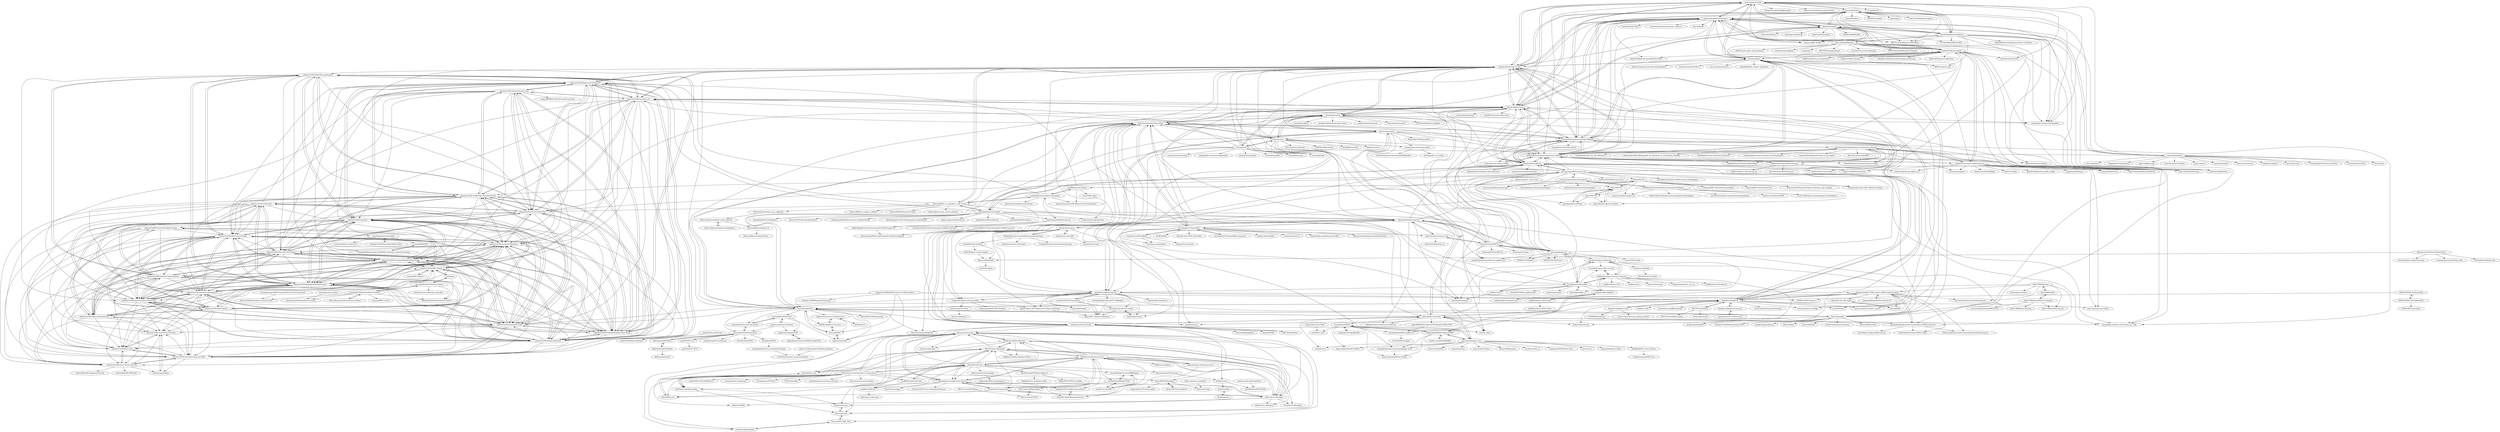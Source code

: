 digraph G {
"carla-simulator/carla" -> "microsoft/AirSim"
"carla-simulator/carla" -> "autowarefoundation/autoware"
"carla-simulator/carla" -> "ApolloAuto/apollo"
"carla-simulator/carla" -> "lgsvl/simulator"
"carla-simulator/carla" -> "AtsushiSakai/PythonRobotics"
"carla-simulator/carla" -> "udacity/self-driving-car-sim"
"carla-simulator/carla" -> "udacity/self-driving-car"
"carla-simulator/carla" -> "OpenDriveLab/UniAD" ["e"=1]
"carla-simulator/carla" -> "Farama-Foundation/HighwayEnv" ["e"=1]
"carla-simulator/carla" -> "waymo-research/waymo-open-dataset" ["e"=1]
"carla-simulator/carla" -> "microsoft/AutonomousDrivingCookbook"
"carla-simulator/carla" -> "isl-org/Open3D" ["e"=1]
"carla-simulator/carla" -> "manfreddiaz/awesome-autonomous-vehicles"
"carla-simulator/carla" -> "cartographer-project/cartographer" ["e"=1]
"carla-simulator/carla" -> "raulmur/ORB_SLAM2" ["e"=1]
"daohu527/dig-into-apollo" -> "YannZyl/Apollo-Note" ["e"=1]
"daohu527/dig-into-apollo" -> "daohu527/awesome-self-driving-car"
"daohu527/dig-into-apollo" -> "lgsvl/simulator"
"daohu527/dig-into-apollo" -> "ApolloAuto/apollo"
"daohu527/dig-into-apollo" -> "karlkurzer/path_planner" ["e"=1]
"daohu527/dig-into-apollo" -> "HKUST-Aerial-Robotics/EPSILON" ["e"=1]
"daohu527/dig-into-apollo" -> "teddyluo/hybrid-a-star-annotation" ["e"=1]
"daohu527/dig-into-apollo" -> "zhm-real/MotionPlanning" ["e"=1]
"daohu527/dig-into-apollo" -> "autowarefoundation/autoware"
"daohu527/dig-into-apollo" -> "OpenDriveLab/End-to-end-Autonomous-Driving" ["e"=1]
"daohu527/dig-into-apollo" -> "OpenDriveLab/UniAD" ["e"=1]
"daohu527/dig-into-apollo" -> "onlytailei/CppRobotics" ["e"=1]
"daohu527/dig-into-apollo" -> "PJLab-ADG/SensorsCalibration" ["e"=1]
"daohu527/dig-into-apollo" -> "DeepTecher/awesome-autonomous-vehicle" ["e"=1]
"daohu527/dig-into-apollo" -> "RobustFieldAutonomyLab/LeGO-LOAM" ["e"=1]
"microsoft/AutonomousDrivingCookbook" -> "manfreddiaz/awesome-autonomous-vehicles"
"microsoft/AutonomousDrivingCookbook" -> "microsoft/AirSim"
"microsoft/AutonomousDrivingCookbook" -> "udacity/self-driving-car-sim"
"microsoft/AutonomousDrivingCookbook" -> "udacity/self-driving-car"
"microsoft/AutonomousDrivingCookbook" -> "ndrplz/self-driving-car"
"microsoft/AutonomousDrivingCookbook" -> "lgsvl/simulator"
"microsoft/AutonomousDrivingCookbook" -> "carla-simulator/carla"
"microsoft/AutonomousDrivingCookbook" -> "simondlevy/AirSimTensorFlow" ["e"=1]
"microsoft/AutonomousDrivingCookbook" -> "autowarefoundation/autoware"
"microsoft/AutonomousDrivingCookbook" -> "deepdrive/deepdrive"
"microsoft/AutonomousDrivingCookbook" -> "SullyChen/Autopilot-TensorFlow"
"microsoft/AutonomousDrivingCookbook" -> "autonomousdrivingkr/Awesome-Autonomous-Driving"
"microsoft/AutonomousDrivingCookbook" -> "emmjaykay/stanford_self_driving_car_code" ["e"=1]
"microsoft/AutonomousDrivingCookbook" -> "daohu527/dig-into-apollo"
"microsoft/AutonomousDrivingCookbook" -> "Ly0n/awesome-robotic-tooling" ["e"=1]
"LIPtoH/TS-SE-Tool" -> "CoffeSiberian/truck-tools"
"LIPtoH/TS-SE-Tool" -> "Funbit/ets2-telemetry-server"
"LIPtoH/TS-SE-Tool" -> "ets666/ets666-tool"
"LIPtoH/TS-SE-Tool" -> "TheLazyTomcat/SII_Decrypt"
"LIPtoH/TS-SE-Tool" -> "RenCloud/scs-sdk-plugin"
"LIPtoH/TS-SE-Tool" -> "ETS2LA/Euro-Truck-Simulator-2-Lane-Assist"
"LIPtoH/TS-SE-Tool" -> "DaviMedrade/ETS2Sync-Helper-4"
"LIPtoH/TS-SE-Tool" -> "kniffen/TruckSim-Telemetry"
"LIPtoH/TS-SE-Tool" -> "dariowouters/ts-map"
"LIPtoH/TS-SE-Tool" -> "mike-koch/ets2-mobile-route-advisor"
"LIPtoH/TS-SE-Tool" -> "Hary309/hry-sic"
"LIPtoH/TS-SE-Tool" -> "simon50keda/ConverterPIXWrapper"
"LIPtoH/TS-SE-Tool" -> "Koenvh1/ets2-local-radio"
"LIPtoH/TS-SE-Tool" -> "Hary309/hry-core"
"LIPtoH/TS-SE-Tool" -> "dariowouters/ts-fmod-plugin"
"UsmanJafri/LiDAR-GTA-V" -> "gdpinchina/DeeperGTAV"
"UsmanJafri/LiDAR-GTA-V" -> "cpgeier/SantosNet"
"UsmanJafri/LiDAR-GTA-V" -> "umautobots/driving-in-the-matrix"
"UsmanJafri/LiDAR-GTA-V" -> "oscarmcnulty/gta-3d-dataset"
"nlhans/ets2-sdk-plugin" -> "RenCloud/scs-sdk-plugin"
"nlhans/ets2-sdk-plugin" -> "Funbit/ets2-telemetry-server"
"nlhans/ets2-sdk-plugin" -> "mike-koch/ets2-mobile-route-advisor"
"nlhans/ets2-sdk-plugin" -> "kniffen/TruckSim-Telemetry"
"nlhans/ets2-sdk-plugin" -> "skyhisi/ets2_dashboard"
"nlhans/ets2-sdk-plugin" -> "Funbit/ets2-sdk-plugin"
"nlhans/ets2-sdk-plugin" -> "dariowouters/ts-map"
"nlhans/ets2-sdk-plugin" -> "nlhans/ets2-map"
"nlhans/ets2-sdk-plugin" -> "Koenvh1/ets2-local-radio"
"nlhans/ets2-sdk-plugin" -> "nlhans/SimShift"
"dsoellinger/Udacity-Machine-Learning-Nanodegree" -> "tm1611/Machine-Learning-Engineer-Nanodegree"
"dsoellinger/Udacity-Machine-Learning-Nanodegree" -> "jessicayung/machine-learning-nd"
"dsoellinger/Udacity-Machine-Learning-Nanodegree" -> "jessicayung/data-analyst-nd"
"dsoellinger/Udacity-Machine-Learning-Nanodegree" -> "Vaidic/Udacity-Machine-Learning-Engineer-Nanodegree"
"dsoellinger/Udacity-Machine-Learning-Nanodegree" -> "woo-chia-wei/udacity-machine-learning-engineer"
"dsoellinger/Udacity-Machine-Learning-Nanodegree" -> "shihao-wen/Udacity-DSND" ["e"=1]
"thibo73800/metacar" -> "AI-Guru/gym-metacar"
"thibo73800/metacar" -> "harvitronix/reinforcement-learning-car" ["e"=1]
"thibo73800/metacar" -> "thibo73800/aihub"
"thibo73800/metacar" -> "thibo73800/self-driving-car"
"thibo73800/metacar" -> "MLJejuCamp2017/DRL_based_SelfDrivingCarControl"
"thibo73800/metacar" -> "songyanho/Reinforcement-Learning-for-Self-Driving-Cars"
"thibo73800/metacar" -> "abhisheknaik96/MultiAgentTORCS"
"JianyangZhang/Self-Driving-Car-AI" -> "MLJejuCamp2017/DRL_based_SelfDrivingCarControl"
"deepdrive/deepdrive-sim" -> "deepdrive/deepdrive"
"deepdrive/deepdrive-sim" -> "coincar-sim/coincarsim_getting_started"
"deepdrive/deepdrive-sim" -> "TUMMMK/OpenDrive"
"deepdrive/deepdrive" -> "deepdrive/deepdrive-sim"
"deepdrive/deepdrive" -> "aitorzip/DeepGTAV"
"deepdrive/deepdrive" -> "lgsvl/simulator"
"deepdrive/deepdrive" -> "MLJejuCamp2017/DRL_based_SelfDrivingCarControl"
"deepdrive/deepdrive" -> "carla-simulator/scenario_runner" ["e"=1]
"deepdrive/deepdrive" -> "manfreddiaz/awesome-autonomous-vehicles"
"deepdrive/deepdrive" -> "felipecode/coiltraine" ["e"=1]
"deepdrive/deepdrive" -> "BYU-PCCL/holodeck"
"deepdrive/deepdrive" -> "Amin-Tgz/awesome-CARLA" ["e"=1]
"deepdrive/deepdrive" -> "microsoft/AutonomousDrivingCookbook"
"deepdrive/deepdrive" -> "carla-simulator/imitation-learning" ["e"=1]
"deepdrive/deepdrive" -> "carla-simulator/ros-bridge" ["e"=1]
"deepdrive/deepdrive" -> "esmini/esmini" ["e"=1]
"deepdrive/deepdrive" -> "intel/ad-rss-lib" ["e"=1]
"deepdrive/deepdrive" -> "dotchen/LearningByCheating" ["e"=1]
"songyanho/Reinforcement-Learning-for-Self-Driving-Cars" -> "Fdevmsy/Reinforcement-Learning-Based-Self-Driving-Car"
"songyanho/Reinforcement-Learning-for-Self-Driving-Cars" -> "MLJejuCamp2017/DRL_based_SelfDrivingCarControl"
"songyanho/Reinforcement-Learning-for-Self-Driving-Cars" -> "HubFire/Muti-branch-DDPG-CARLA" ["e"=1]
"songyanho/Reinforcement-Learning-for-Self-Driving-Cars" -> "djo10/deep-rl-ddpg-self-driving-car"
"r7vme/learning-to-drive-in-a-day" -> "araffin/learning-to-drive-in-5-minutes"
"jastfkjg/DDPG_Torcs_PyTorch" -> "sarikayamehmet/DRL-Torcs"
"sagar448/Self-Driving-Car-3D-Simulator-With-CNN" -> "sidroopdaska/SelfDrivingRCCar"
"araffin/arduino-robust-serial" -> "araffin/python-arduino-serial"
"araffin/arduino-robust-serial" -> "sergionr2/RacingRobot"
"thibo73800/aihub" -> "thibo73800/metacar"
"thibo73800/aihub" -> "thibo73800/tensorflow2.0-examples"
"DhruvaKumar/model-predictive-control" -> "JunshengFu/Model-Predictive-Control"
"lgsvl/simulator" -> "daohu527/dig-into-apollo"
"lgsvl/simulator" -> "autowarefoundation/autoware"
"lgsvl/simulator" -> "fzi-forschungszentrum-informatik/Lanelet2" ["e"=1]
"lgsvl/simulator" -> "carla-simulator/carla"
"lgsvl/simulator" -> "cruise-automation/webviz" ["e"=1]
"lgsvl/simulator" -> "manfreddiaz/awesome-autonomous-vehicles"
"lgsvl/simulator" -> "udacity/self-driving-car-sim"
"lgsvl/simulator" -> "aurora-opensource/xviz" ["e"=1]
"lgsvl/simulator" -> "esmini/esmini" ["e"=1]
"lgsvl/simulator" -> "carla-simulator/scenario_runner" ["e"=1]
"lgsvl/simulator" -> "deepdrive/deepdrive"
"lgsvl/simulator" -> "carla-simulator/ros-bridge" ["e"=1]
"lgsvl/simulator" -> "ANYbotics/grid_map" ["e"=1]
"lgsvl/simulator" -> "ankitdhall/lidar_camera_calibration" ["e"=1]
"lgsvl/simulator" -> "microsoft/AutonomousDrivingCookbook"
"Kyushik/Unity_ML_Agent" -> "Kyushik/DRL"
"voyage/open-autonomous-safety" -> "fzi-forschungszentrum-informatik/liblanelet" ["e"=1]
"voyage/open-autonomous-safety" -> "AuroAi/apollo_ros_bridge" ["e"=1]
"akshaybahadur21/Autopilot" -> "SullyChen/Autopilot-TensorFlow"
"akshaybahadur21/Autopilot" -> "SullyChen/driving-datasets"
"akshaybahadur21/Autopilot" -> "akshaybahadur21/Emojinator" ["e"=1]
"akshaybahadur21/Autopilot" -> "ndrplz/self-driving-car"
"akshaybahadur21/Autopilot" -> "0bserver07/Nvidia-Autopilot-Keras"
"akshaybahadur21/Autopilot" -> "adityaguptai/Self-Driving-Car-"
"akshaybahadur21/Autopilot" -> "AdroitAnandAI/Self-Driving-Car-on-Indian-Roads"
"akshaybahadur21/Autopilot" -> "akshaybahadur21/Facial-Recognition-using-Facenet" ["e"=1]
"akshaybahadur21/Autopilot" -> "udacity/CarND-Behavioral-Cloning-P3"
"akshaybahadur21/Autopilot" -> "abhinavsagar/self-driving-car"
"akshaybahadur21/Autopilot" -> "llSourcell/How_to_simulate_a_self_driving_car"
"akshaybahadur21/Autopilot" -> "songyanho/Reinforcement-Learning-for-Self-Driving-Cars"
"akshaybahadur21/Autopilot" -> "enginBozkurt/MotionPlanner" ["e"=1]
"akshaybahadur21/Autopilot" -> "RyanZotti/Self-Driving-Car"
"akshaybahadur21/Autopilot" -> "nishantml/Self-Driving-Car"
"flyyufelix/donkey_rl" -> "tawnkramer/sdsandbox"
"a1k0n/cycloid" -> "otaviogood/carputer"
"a1k0n/cycloid" -> "tawnkramer/gym-donkeycar"
"a1k0n/cycloid" -> "tawnkramer/sdsandbox"
"RenCloud/scs-sdk-plugin" -> "kniffen/TruckSim-Telemetry"
"RenCloud/scs-sdk-plugin" -> "nlhans/ets2-sdk-plugin"
"RenCloud/scs-sdk-plugin" -> "Funbit/ets2-telemetry-server"
"RenCloud/scs-sdk-plugin" -> "kniffen/TruckSim-Telemetry-Demo"
"RenCloud/scs-sdk-plugin" -> "mike-koch/ets2-telemetry-server"
"RenCloud/scs-sdk-plugin" -> "mike-koch/ets2-mobile-route-advisor"
"RenCloud/scs-sdk-plugin" -> "dariowouters/ts-map"
"RenCloud/scs-sdk-plugin" -> "JAGFx/ets2-dashboard-skin"
"RenCloud/scs-sdk-plugin" -> "Unicor-p/ts-map"
"RenCloud/scs-sdk-plugin" -> "Hary309/hry-core"
"fabbrimatteo/JTA-Dataset" -> "fabbrimatteo/JTA-Mods"
"fabbrimatteo/JTA-Dataset" -> "fabbrimatteo/LoCO" ["e"=1]
"adityaguptai/Self-Driving-Car-" -> "Nuclearstar/End-to-End-Learning-for-Self-Driving-Cars"
"adityaguptai/Self-Driving-Car-" -> "Kejie-Wang/End-to-End-Learning-for-Self-Driving-Cars"
"autonomousdrivingkr/Awesome-Autonomous-Driving" -> "manfreddiaz/awesome-autonomous-vehicles"
"autonomousdrivingkr/Awesome-Autonomous-Driving" -> "philbort/awesome-self-driving-cars"
"autonomousdrivingkr/Awesome-Autonomous-Driving" -> "daohu527/awesome-self-driving-car"
"autonomousdrivingkr/Awesome-Autonomous-Driving" -> "DeepTecher/awesome-autonomous-vehicle" ["e"=1]
"autonomousdrivingkr/Awesome-Autonomous-Driving" -> "Amin-Tgz/awesome-CARLA" ["e"=1]
"autonomousdrivingkr/Awesome-Autonomous-Driving" -> "DeepTecher/AutonomousVehiclePaper" ["e"=1]
"autonomousdrivingkr/Awesome-Autonomous-Driving" -> "emmjaykay/stanford_self_driving_car_code" ["e"=1]
"autonomousdrivingkr/Awesome-Autonomous-Driving" -> "microsoft/AutonomousDrivingCookbook"
"autonomousdrivingkr/Awesome-Autonomous-Driving" -> "beedotkiran/Lidar_For_AD_references" ["e"=1]
"autonomousdrivingkr/Awesome-Autonomous-Driving" -> "chauvinSimon/My_Bibliography_for_Research_on_Autonomous_Driving" ["e"=1]
"autonomousdrivingkr/Awesome-Autonomous-Driving" -> "PeterJaq/Awesome-Autonomous-Driving" ["e"=1]
"autonomousdrivingkr/Awesome-Autonomous-Driving" -> "maudzung/Awesome-Autonomous-Driving-Papers"
"autonomousdrivingkr/Awesome-Autonomous-Driving" -> "autowarefoundation/autoware_ai_perception" ["e"=1]
"autonomousdrivingkr/Awesome-Autonomous-Driving" -> "erdos-project/pylot" ["e"=1]
"autonomousdrivingkr/Awesome-Autonomous-Driving" -> "ika-rwth-aachen/Cam2BEV" ["e"=1]
"Kejie-Wang/End-to-End-Learning-for-Self-Driving-Cars" -> "hayoung-kim/BehavioralCloning-for-Self-Driving-Keras"
"tawnkramer/donkey" -> "dlarue/Lubuntu-Donkey"
"araffin/learning-to-drive-in-5-minutes" -> "r7vme/learning-to-drive-in-a-day"
"araffin/learning-to-drive-in-5-minutes" -> "tawnkramer/gym-donkeycar"
"araffin/learning-to-drive-in-5-minutes" -> "araffin/aae-train-donkeycar"
"araffin/learning-to-drive-in-5-minutes" -> "felipecode/coiltraine" ["e"=1]
"araffin/learning-to-drive-in-5-minutes" -> "araffin/robotics-rl-srl" ["e"=1]
"araffin/learning-to-drive-in-5-minutes" -> "tawnkramer/sdsandbox"
"araffin/learning-to-drive-in-5-minutes" -> "araffin/srl-zoo" ["e"=1]
"araffin/learning-to-drive-in-5-minutes" -> "bitsauce/Carla-ppo" ["e"=1]
"araffin/learning-to-drive-in-5-minutes" -> "sergionr2/RacingRobot"
"araffin/learning-to-drive-in-5-minutes" -> "denisyarats/pytorch_sac_ae" ["e"=1]
"kniffen/TruckSim-Telemetry" -> "RenCloud/scs-sdk-plugin"
"kniffen/TruckSim-Telemetry" -> "kniffen/TruckSim-Telemetry-Demo"
"kniffen/TruckSim-Telemetry" -> "edoaxyz/vtlog-map"
"kniffen/TruckSim-Telemetry" -> "dariowouters/ts-map"
"kniffen/TruckSim-Telemetry" -> "JAGFx/ets2-dashboard-skin"
"kniffen/TruckSim-Telemetry" -> "nlhans/ets2-sdk-plugin"
"kniffen/TruckSim-Telemetry" -> "Unicor-p/ts-map"
"xinleipan/VirtualtoReal-RL" -> "YurongYou/rlTORCS"
"gjy3035/GCC-CL" -> "gjy3035/GCC-SFCN" ["e"=1]
"gjy3035/GCC-CL" -> "umautobots/GTAVisionExport"
"fabbrimatteo/JTA-Mods" -> "fabbrimatteo/JTA-Dataset"
"fabbrimatteo/JTA-Mods" -> "umautobots/GTAVisionExport"
"oscarmcnulty/gta-3d-dataset" -> "UsmanJafri/LiDAR-GTA-V"
"oscarmcnulty/gta-3d-dataset" -> "umautobots/GTAVisionExport"
"oscarmcnulty/gta-3d-dataset" -> "gdpinchina/DeeperGTAV"
"BrunoTh/ETS2AutopilotV2" -> "BrunoTh/ETS2Autopilot"
"abhisheknaik96/MultiAgentTORCS" -> "YurongYou/rlTORCS"
"abhisheknaik96/MultiAgentTORCS" -> "madras-simulator/MADRaS"
"abhisheknaik96/MultiAgentTORCS" -> "zsdonghao/Imitation-Learning-Dagger-Torcs"
"abhisheknaik96/MultiAgentTORCS" -> "ugo-nama-kun/gym_torcs"
"abhisheknaik96/MultiAgentTORCS" -> "popovicidaniela/Master-Thesis"
"dariowouters/ts-map" -> "Unicor-p/ts-map"
"dariowouters/ts-map" -> "edoaxyz/vtlog-map"
"dariowouters/ts-map" -> "nlhans/ets2-map"
"dariowouters/ts-map" -> "Hary309/hry-core"
"dariowouters/ts-map" -> "sk-zk/Extractor"
"dariowouters/ts-map" -> "kniffen/TruckSim-Telemetry"
"dariowouters/ts-map" -> "truckermudgeon/maps"
"dariowouters/ts-map" -> "mike-koch/ets2-mobile-route-advisor"
"dariowouters/ts-map" -> "Unicor-p/SCS_Map_Tiles"
"dariowouters/ts-map" -> "ets666/ets666-tool"
"tawnkramer/gym-donkeycar" -> "tawnkramer/sdsandbox"
"tawnkramer/gym-donkeycar" -> "araffin/learning-to-drive-in-5-minutes"
"tawnkramer/gym-donkeycar" -> "tawnkramer/donkey"
"tawnkramer/gym-donkeycar" -> "flyyufelix/donkey_rl"
"tawnkramer/gym-donkeycar" -> "r7vme/learning-to-drive-in-a-day"
"Hary309/hry-sic" -> "Hary309/hry-core"
"thibo73800/tensorflow2.0-examples" -> "thibo73800/aihub"
"thibo73800/tensorflow2.0-examples" -> "thibo73800/deep_learning"
"thibo73800/tensorflow2.0-examples" -> "thibo73800/self-driving-car"
"thibo73800/tensorflow2.0-examples" -> "astrumai/DeepLearningWithTF2.0" ["e"=1]
"madras-simulator/MADRaS" -> "abhisheknaik96/MultiAgentTORCS"
"sk-zk/TruckLib" -> "sk-zk/map-docs"
"tatsuyah/Model-Predictive-Control" -> "brandon-zimmerman/mpc-controller"
"tatsuyah/Model-Predictive-Control" -> "JunshengFu/Model-Predictive-Control"
"tatsuyah/Model-Predictive-Control" -> "mithi/mpc"
"tatsuyah/Model-Predictive-Control" -> "NikolasEnt/Model-Predictive-Control"
"TheLazyTomcat/SII_Decrypt" -> "sk-zk/Extractor"
"anandman/functional-safety" -> "userqin/ISO26262"
"anandman/functional-safety" -> "overtane/udacity-carnd-p12-2"
"anandman/functional-safety" -> "Dongkesi-2019/Functional-Safety-Notes"
"anandman/functional-safety" -> "SangeethNila/casestudy_ISO26262_extension_connected_driving"
"llSourcell/self_driving_cars_explained" -> "llSourcell/decentralized_social_network"
"llSourcell/decentralized_marketplaces" -> "llSourcell/decentralized_social_network"
"llSourcell/decentralized_social_network" -> "llSourcell/decentralized_marketplaces"
"llSourcell/decentralized_social_network" -> "llSourcell/Decentralized_AI"
"50k-Customs/50k-addons" -> "50k-Customs/DAF-XF"
"munirjojoverge/Self-Driving-Vehicle-Control-Using-Carla" -> "abwerby/Model-Predictive-Control-Carla"
"gdpinchina/A-virtual-LiDAR-for-DeepGTAV" -> "gdpinchina/DeeperGTAV"
"gdpinchina/DeeperGTAV" -> "gdpinchina/A-virtual-LiDAR-for-DeepGTAV"
"mike-koch/ets2-telemetry-server" -> "PauloTNCunha/TelemetryServer4"
"llSourcell/Decentralized_AI" -> "llSourcell/Decentralized_Music"
"dzungdoan6/G2D" -> "dzungdoan6/Visual-Localization-Filtering"
"kaist-uvr-lab/LongTermGlobalLocalization" -> "a1302z/hierarchical_visual_localisation"
"zhm-real/PathPlanning" -> "zhm-real/MotionPlanning" ["e"=1]
"zhm-real/PathPlanning" -> "AtsushiSakai/PythonRobotics"
"zhm-real/PathPlanning" -> "ai-winter/ros_motion_planning" ["e"=1]
"zhm-real/PathPlanning" -> "karlkurzer/path_planner" ["e"=1]
"zhm-real/PathPlanning" -> "HKUST-Aerial-Robotics/Fast-Planner" ["e"=1]
"zhm-real/PathPlanning" -> "atb033/multi_agent_path_planning" ["e"=1]
"zhm-real/PathPlanning" -> "onlytailei/CppRobotics" ["e"=1]
"zhm-real/PathPlanning" -> "ANYbotics/grid_map" ["e"=1]
"zhm-real/PathPlanning" -> "ros-planning/navigation" ["e"=1]
"zhm-real/PathPlanning" -> "teddyluo/hybrid-a-star-annotation" ["e"=1]
"zhm-real/PathPlanning" -> "ompl/ompl" ["e"=1]
"zhm-real/PathPlanning" -> "ZJU-FAST-Lab/ego-planner" ["e"=1]
"zhm-real/PathPlanning" -> "ApolloAuto/apollo"
"zhm-real/PathPlanning" -> "daohu527/dig-into-apollo"
"zhm-real/PathPlanning" -> "autowarefoundation/autoware"
"Funbit/ets2-telemetry-server" -> "mike-koch/ets2-mobile-route-advisor"
"Funbit/ets2-telemetry-server" -> "nlhans/ets2-sdk-plugin"
"Funbit/ets2-telemetry-server" -> "RenCloud/scs-sdk-plugin"
"Funbit/ets2-telemetry-server" -> "mike-koch/ets2-telemetry-server"
"Funbit/ets2-telemetry-server" -> "LIPtoH/TS-SE-Tool"
"Funbit/ets2-telemetry-server" -> "Koenvh1/ets2-local-radio"
"Funbit/ets2-telemetry-server" -> "kniffen/TruckSim-Telemetry"
"Funbit/ets2-telemetry-server" -> "JAGFx/ets2-dashboard-skin"
"Funbit/ets2-telemetry-server" -> "dariowouters/ts-map"
"Funbit/ets2-telemetry-server" -> "skyhisi/ets2_dashboard"
"Funbit/ets2-telemetry-server" -> "meatlayer/ets2-mobile-route-advisor"
"Funbit/ets2-telemetry-server" -> "SHWotever/SimHub" ["e"=1]
"Funbit/ets2-telemetry-server" -> "SCSSoftware/BlenderTools"
"Funbit/ets2-telemetry-server" -> "Funbit/ets2-sdk-plugin"
"Funbit/ets2-telemetry-server" -> "PauloTNCunha/TelemetryServer4"
"daohu527/awesome-self-driving-car" -> "daohu527/dig-into-apollo"
"daohu527/awesome-self-driving-car" -> "manfreddiaz/awesome-autonomous-vehicles"
"daohu527/awesome-self-driving-car" -> "autonomousdrivingkr/Awesome-Autonomous-Driving"
"daohu527/awesome-self-driving-car" -> "qiaoxu123/Self-Driving-Cars" ["e"=1]
"daohu527/awesome-self-driving-car" -> "YannZyl/Apollo-Note" ["e"=1]
"daohu527/awesome-self-driving-car" -> "HKUST-Aerial-Robotics/EPSILON" ["e"=1]
"daohu527/awesome-self-driving-car" -> "wheelos-euc/OpenHDMap" ["e"=1]
"daohu527/awesome-self-driving-car" -> "daohu527/imap" ["e"=1]
"daohu527/awesome-self-driving-car" -> "lgsvl/simulator"
"daohu527/awesome-self-driving-car" -> "zhm-real/MotionPlanning" ["e"=1]
"daohu527/awesome-self-driving-car" -> "guardstrikelab/carla_apollo_bridge" ["e"=1]
"daohu527/awesome-self-driving-car" -> "erdos-project/pylot" ["e"=1]
"daohu527/awesome-self-driving-car" -> "Amin-Tgz/awesome-CARLA" ["e"=1]
"daohu527/awesome-self-driving-car" -> "cedricxie/apollo_perception_ros" ["e"=1]
"daohu527/awesome-self-driving-car" -> "yangmingustb/Papers" ["e"=1]
"ikergarcia1996/Self-Driving-Car-in-Video-Games" -> "ikergarcia1996/QuestionClustering"
"ikergarcia1996/Self-Driving-Car-in-Video-Games" -> "deepdrive/deepdrive"
"ikergarcia1996/Self-Driving-Car-in-Video-Games" -> "aitorzip/DeepGTAV"
"ikergarcia1996/Self-Driving-Car-in-Video-Games" -> "cpgeier/SantosNet"
"ikergarcia1996/Self-Driving-Car-in-Video-Games" -> "aitorzip/VPilot"
"ikergarcia1996/Self-Driving-Car-in-Video-Games" -> "Sentdex/pygta5"
"Dongkesi-2019/Functional-Safety-Notes" -> "anandman/functional-safety"
"SCSSoftware/BlenderTools" -> "simon50keda/ConverterPIXWrapper"
"SCSSoftware/BlenderTools" -> "mwl4/ConverterPIX"
"SCSSoftware/BlenderTools" -> "50k-Customs/Wheels-Pack"
"userqin/ISO26262" -> "SangeethNila/casestudy_ISO26262_extension_connected_driving"
"JAGFx/ets2-dashboard-skin" -> "Unicor-p/ts-map"
"JAGFx/ets2-dashboard-skin" -> "nlhans/ets2-map"
"PauloTNCunha/TelemetryServer4" -> "meatlayer/ets2-mobile-route-advisor"
"Hary309/hry-core" -> "Hary309/hry-sic"
"mcarfagno/mpc_python" -> "yahsiuhsieh/model-predictive-control"
"sk-zk/map-docs" -> "sk-zk/TruckLib"
"dzungdoan6/Visual-Localization-Filtering" -> "a1302z/hierarchical_visual_localisation"
"lsq210/Game-of-Thrones" -> "lsq210/GTAVDataCollection"
"hamuchiwa/AutoRCCar" -> "RyanZotti/Self-Driving-Car"
"hamuchiwa/AutoRCCar" -> "zhaoying9105/AutoRCCar" ["e"=1]
"hamuchiwa/AutoRCCar" -> "autorope/donkeycar"
"hamuchiwa/AutoRCCar" -> "udacity/self-driving-car"
"hamuchiwa/AutoRCCar" -> "multunus/autonomous-rc-car"
"hamuchiwa/AutoRCCar" -> "ndrplz/self-driving-car"
"hamuchiwa/AutoRCCar" -> "udacity/self-driving-car-sim"
"hamuchiwa/AutoRCCar" -> "sidroopdaska/SelfDrivingRCCar"
"hamuchiwa/AutoRCCar" -> "NVIDIA-AI-IOT/jetbot" ["e"=1]
"hamuchiwa/AutoRCCar" -> "SullyChen/Autopilot-TensorFlow"
"hamuchiwa/AutoRCCar" -> "microsoft/AutonomousDrivingCookbook"
"hamuchiwa/AutoRCCar" -> "samjabrahams/tensorflow-on-raspberry-pi" ["e"=1]
"hamuchiwa/AutoRCCar" -> "autowarefoundation/autoware"
"hamuchiwa/AutoRCCar" -> "NVIDIA-AI-IOT/jetracer" ["e"=1]
"hamuchiwa/AutoRCCar" -> "Timthony/self_drive" ["e"=1]
"SangeethNila/casestudy_ISO26262_extension_connected_driving" -> "userqin/ISO26262"
"dariowouters/ts-fmod-plugin" -> "Baldywaldy09/ts-fmod-plugin-v2"
"mike-koch/ets2-mobile-route-advisor" -> "Funbit/ets2-telemetry-server"
"mike-koch/ets2-mobile-route-advisor" -> "meatlayer/ets2-mobile-route-advisor"
"mike-koch/ets2-mobile-route-advisor" -> "nlhans/ets2-sdk-plugin"
"mike-koch/ets2-mobile-route-advisor" -> "JAGFx/ets2-dashboard-skin"
"mike-koch/ets2-mobile-route-advisor" -> "dariowouters/ts-map"
"mike-koch/ets2-mobile-route-advisor" -> "RenCloud/scs-sdk-plugin"
"mike-koch/ets2-mobile-route-advisor" -> "Koenvh1/ETS2-City-Coordinate-Retriever"
"mike-koch/ets2-mobile-route-advisor" -> "Lihis/ets2-job-logger"
"mike-koch/ets2-mobile-route-advisor" -> "Koenvh1/ets2-local-radio"
"mike-koch/ets2-mobile-route-advisor" -> "PauloTNCunha/TelemetryServer4"
"Unicor-p/ts-map" -> "Unicor-p/SCS_Map_Tiles"
"Unicor-p/ts-map" -> "nlhans/ets2-map"
"Unicor-p/SCS_Map_Tiles" -> "Unicor-p/ts-map"
"Unicor-p/SCS_Map_Tiles" -> "truckermudgeon/maps"
"ets666/ets666-tool" -> "djohts/tpc-truckersmp"
"sk-zk/Extractor" -> "sk-zk/TruckLib"
"sk-zk/Extractor" -> "AmirMahdaviAM/SCSHub"
"50k-Customs/DAF-XF" -> "50k-Customs/Wheels-Pack"
"autowarefoundation/autoware" -> "ApolloAuto/apollo"
"autowarefoundation/autoware" -> "cartographer-project/cartographer" ["e"=1]
"autowarefoundation/autoware" -> "carla-simulator/carla"
"autowarefoundation/autoware" -> "udacity/self-driving-car"
"autowarefoundation/autoware" -> "TixiaoShan/LIO-SAM" ["e"=1]
"autowarefoundation/autoware" -> "raulmur/ORB_SLAM2" ["e"=1]
"autowarefoundation/autoware" -> "AtsushiSakai/PythonRobotics"
"autowarefoundation/autoware" -> "autowarefoundation/autoware_universe" ["e"=1]
"autowarefoundation/autoware" -> "ANYbotics/grid_map" ["e"=1]
"autowarefoundation/autoware" -> "HKUST-Aerial-Robotics/VINS-Mono" ["e"=1]
"autowarefoundation/autoware" -> "lgsvl/simulator"
"autowarefoundation/autoware" -> "RobustFieldAutonomyLab/LeGO-LOAM" ["e"=1]
"autowarefoundation/autoware" -> "udacity/self-driving-car-sim"
"autowarefoundation/autoware" -> "ethz-asl/kalibr" ["e"=1]
"autowarefoundation/autoware" -> "daohu527/dig-into-apollo"
"ETS2LA/Euro-Truck-Simulator-2-Lane-Assist" -> "Yutong-gannis/ETSAuto" ["e"=1]
"ETS2LA/Euro-Truck-Simulator-2-Lane-Assist" -> "truckermudgeon/maps"
"ETS2LA/Euro-Truck-Simulator-2-Lane-Assist" -> "dariowouters/ts-map"
"ETS2LA/Euro-Truck-Simulator-2-Lane-Assist" -> "BrunoTh/ETS2Autopilot"
"ETS2LA/Euro-Truck-Simulator-2-Lane-Assist" -> "JAGFx/ets2-dashboard-skin"
"ETS2LA/Euro-Truck-Simulator-2-Lane-Assist" -> "LIPtoH/TS-SE-Tool"
"ETS2LA/Euro-Truck-Simulator-2-Lane-Assist" -> "ETS2LA/installer"
"ETS2LA/Euro-Truck-Simulator-2-Lane-Assist" -> "CoffeSiberian/truck-tools"
"ETS2LA/Euro-Truck-Simulator-2-Lane-Assist" -> "umutkcbs/hope-autonomous-driving"
"ETS2LA/Euro-Truck-Simulator-2-Lane-Assist" -> "mike-koch/ets2-mobile-route-advisor"
"ETS2LA/Euro-Truck-Simulator-2-Lane-Assist" -> "RenCloud/scs-sdk-plugin"
"ETS2LA/Euro-Truck-Simulator-2-Lane-Assist" -> "dariowouters/ts-extra-utilities"
"ETS2LA/Euro-Truck-Simulator-2-Lane-Assist" -> "Hary309/hry-sic"
"ETS2LA/Euro-Truck-Simulator-2-Lane-Assist" -> "xmy0916/EuroTruckSelfDriver"
"ETS2LA/Euro-Truck-Simulator-2-Lane-Assist" -> "sunwinbus/tpc-truckersmp"
"nlhans/ets2-map" -> "Unicor-p/ts-map"
"50k-Customs/Wheels-Pack" -> "50k-Customs/DAF-XF"
"AtsushiSakai/PythonRobotics" -> "zhm-real/PathPlanning"
"AtsushiSakai/PythonRobotics" -> "kiloreux/awesome-robotics" ["e"=1]
"AtsushiSakai/PythonRobotics" -> "ApolloAuto/apollo"
"AtsushiSakai/PythonRobotics" -> "rlabbe/Kalman-and-Bayesian-Filters-in-Python" ["e"=1]
"AtsushiSakai/PythonRobotics" -> "autowarefoundation/autoware"
"AtsushiSakai/PythonRobotics" -> "raulmur/ORB_SLAM2" ["e"=1]
"AtsushiSakai/PythonRobotics" -> "onlytailei/CppRobotics" ["e"=1]
"AtsushiSakai/PythonRobotics" -> "zhm-real/MotionPlanning" ["e"=1]
"AtsushiSakai/PythonRobotics" -> "UZ-SLAMLab/ORB_SLAM3" ["e"=1]
"AtsushiSakai/PythonRobotics" -> "ANYbotics/grid_map" ["e"=1]
"AtsushiSakai/PythonRobotics" -> "carla-simulator/carla"
"AtsushiSakai/PythonRobotics" -> "cartographer-project/cartographer" ["e"=1]
"AtsushiSakai/PythonRobotics" -> "mithi/robotics-coursework" ["e"=1]
"AtsushiSakai/PythonRobotics" -> "microsoft/AirSim"
"AtsushiSakai/PythonRobotics" -> "HKUST-Aerial-Robotics/VINS-Mono" ["e"=1]
"ugo-nama-kun/gym_torcs" -> "yanpanlau/DDPG-Keras-Torcs" ["e"=1]
"ugo-nama-kun/gym_torcs" -> "YurongYou/rlTORCS"
"ugo-nama-kun/gym_torcs" -> "abhisheknaik96/MultiAgentTORCS"
"ugo-nama-kun/gym_torcs" -> "jastfkjg/DDPG_Torcs_PyTorch"
"ugo-nama-kun/gym_torcs" -> "giuse/vtorcs"
"ugo-nama-kun/gym_torcs" -> "zsdonghao/Imitation-Learning-Dagger-Torcs"
"ugo-nama-kun/gym_torcs" -> "lanquarden/pyScrcClient"
"ugo-nama-kun/gym_torcs" -> "YunzhuLi/InfoGAIL" ["e"=1]
"ugo-nama-kun/gym_torcs" -> "openai/imitation" ["e"=1]
"ugo-nama-kun/gym_torcs" -> "dosssman/GymTorcs"
"ugo-nama-kun/gym_torcs" -> "rlbayes/rllabplusplus" ["e"=1]
"ugo-nama-kun/gym_torcs" -> "aleju/self-driving-truck"
"ugo-nama-kun/gym_torcs" -> "sisl/gail-driver" ["e"=1]
"ugo-nama-kun/gym_torcs" -> "bhanuvikasr/Deep-RL-TORCS"
"ugo-nama-kun/gym_torcs" -> "joschu/modular_rl" ["e"=1]
"amirhoseindavat/SteamPulse" -> "AmirMahdaviAM/SCSHub"
"TandaHQ/work-samples" -> "TandaHQ/api-v2-code-samples"
"TandaHQ/work-samples" -> "deecewan/boilerpl8"
"TandaHQ/api-v2-code-samples" -> "deecewan/boilerpl8"
"udacity/self-driving-car" -> "udacity/self-driving-car-sim"
"udacity/self-driving-car" -> "ndrplz/self-driving-car"
"udacity/self-driving-car" -> "autowarefoundation/autoware"
"udacity/self-driving-car" -> "commaai/research"
"udacity/self-driving-car" -> "manfreddiaz/awesome-autonomous-vehicles"
"udacity/self-driving-car" -> "udacity/CarND-LaneLines-P1"
"udacity/self-driving-car" -> "ApolloAuto/apollo"
"udacity/self-driving-car" -> "microsoft/AirSim"
"udacity/self-driving-car" -> "udacity/deep-learning" ["e"=1]
"udacity/self-driving-car" -> "SullyChen/Autopilot-TensorFlow"
"udacity/self-driving-car" -> "microsoft/AutonomousDrivingCookbook"
"udacity/self-driving-car" -> "cartographer-project/cartographer" ["e"=1]
"udacity/self-driving-car" -> "udacity/CarND-Term1-Starter-Kit"
"udacity/self-driving-car" -> "carla-simulator/carla"
"udacity/self-driving-car" -> "kjw0612/awesome-deep-vision" ["e"=1]
"commaai/research" -> "commaai/neo"
"commaai/research" -> "udacity/self-driving-car"
"commaai/research" -> "udacity/self-driving-car-sim"
"commaai/research" -> "SullyChen/Autopilot-TensorFlow"
"commaai/research" -> "openai/universe" ["e"=1]
"commaai/research" -> "commaai/panda" ["e"=1]
"commaai/research" -> "PolySync/oscc"
"commaai/research" -> "google-deepmind/learning-to-learn" ["e"=1]
"commaai/research" -> "autowarefoundation/autoware"
"commaai/research" -> "google-deepmind/lab" ["e"=1]
"commaai/research" -> "google-deepmind/sonnet" ["e"=1]
"commaai/research" -> "NervanaSystems/neon" ["e"=1]
"commaai/research" -> "HFTrader/DeepLearningBook" ["e"=1]
"commaai/research" -> "tensorflow/skflow" ["e"=1]
"commaai/research" -> "cartographer-project/cartographer" ["e"=1]
"SullyChen/Autopilot-TensorFlow" -> "kevinhughes27/TensorKart"
"SullyChen/Autopilot-TensorFlow" -> "akshaybahadur21/Autopilot"
"SullyChen/Autopilot-TensorFlow" -> "udacity/self-driving-car"
"SullyChen/Autopilot-TensorFlow" -> "commaai/research"
"SullyChen/Autopilot-TensorFlow" -> "rwightman/udacity-driving-reader"
"SullyChen/Autopilot-TensorFlow" -> "SullyChen/driving-datasets"
"SullyChen/Autopilot-TensorFlow" -> "gtarobotics/self-driving-car"
"SullyChen/Autopilot-TensorFlow" -> "manfreddiaz/awesome-autonomous-vehicles"
"SullyChen/Autopilot-TensorFlow" -> "microsoft/AutonomousDrivingCookbook"
"SullyChen/Autopilot-TensorFlow" -> "udacity/self-driving-car-sim"
"SullyChen/Autopilot-TensorFlow" -> "udacity/CarND-LaneLines-P1"
"SullyChen/Autopilot-TensorFlow" -> "MarvinTeichmann/MultiNet" ["e"=1]
"SullyChen/Autopilot-TensorFlow" -> "aitorzip/DeepGTAV"
"SullyChen/Autopilot-TensorFlow" -> "PolySync/oscc"
"SullyChen/Autopilot-TensorFlow" -> "marsauto/europilot"
"RyanZotti/Self-Driving-Car" -> "hamuchiwa/AutoRCCar"
"RyanZotti/Self-Driving-Car" -> "multunus/autonomous-rc-car"
"RyanZotti/Self-Driving-Car" -> "autorope/donkeycar"
"RyanZotti/Self-Driving-Car" -> "kevinhughes27/TensorKart"
"RyanZotti/Self-Driving-Car" -> "udacity/self-driving-car"
"RyanZotti/Self-Driving-Car" -> "SullyChen/Autopilot-TensorFlow"
"RyanZotti/Self-Driving-Car" -> "sidroopdaska/SelfDrivingRCCar"
"RyanZotti/Self-Driving-Car" -> "ndrplz/self-driving-car"
"RyanZotti/Self-Driving-Car" -> "otaviogood/carputer"
"RyanZotti/Self-Driving-Car" -> "udacity/self-driving-car-sim"
"RyanZotti/Self-Driving-Car" -> "gtarobotics/self-driving-car"
"RyanZotti/Self-Driving-Car" -> "samjabrahams/tensorflow-on-raspberry-pi" ["e"=1]
"RyanZotti/Self-Driving-Car" -> "jessicayung/self-driving-car-nd"
"RyanZotti/Self-Driving-Car" -> "DJTobias/Cherry-Autonomous-Racecar" ["e"=1]
"RyanZotti/Self-Driving-Car" -> "kendricktan/suiron"
"udacity/camera-mount" -> "udacity/challenge-4"
"jessicayung/machine-learning-nd" -> "jessicayung/self-driving-car-nd"
"jessicayung/machine-learning-nd" -> "rhnvrm/machine-learning-nanodegree"
"jessicayung/machine-learning-nd" -> "jessicayung/deep-learning-map"
"jessicayung/machine-learning-nd" -> "dsoellinger/Udacity-Machine-Learning-Nanodegree"
"jessicayung/machine-learning-nd" -> "pedropb/machine-learning-nanodegree"
"jessicayung/machine-learning-nd" -> "jessicayung/data-analyst-nd"
"aitorzip/DeepGTAV" -> "aitorzip/VPilot"
"aitorzip/DeepGTAV" -> "OSSDC/deepdrive-universe"
"aitorzip/DeepGTAV" -> "cpgeier/SantosNet"
"aitorzip/DeepGTAV" -> "umautobots/GTAVisionExport"
"aitorzip/DeepGTAV" -> "Alpha-Drive/universe-windows-envs"
"aitorzip/DeepGTAV" -> "UsmanJafri/LiDAR-GTA-V"
"aitorzip/DeepGTAV" -> "deepdrive/deepdrive"
"aitorzip/DeepGTAV" -> "Sentdex/pygta5"
"aitorzip/DeepGTAV" -> "BichenWuUCB/SqueezeSeg" ["e"=1]
"aitorzip/DeepGTAV" -> "udacity/self-driving-car-sim"
"aitorzip/DeepGTAV" -> "udacity/self-driving-car"
"aitorzip/DeepGTAV" -> "SullyChen/Autopilot-TensorFlow"
"aitorzip/DeepGTAV" -> "aleju/self-driving-truck"
"aitorzip/DeepGTAV" -> "umautobots/driving-in-the-matrix"
"aitorzip/DeepGTAV" -> "MarvinTeichmann/MultiNet" ["e"=1]
"kendricktan/suiron" -> "jabelone/car-controller"
"kendricktan/suiron" -> "gtarobotics/self-driving-car"
"kendricktan/suiron" -> "multunus/autonomous-rc-car"
"kendricktan/suiron" -> "diyjac/Udacity-SDC-Radar-Driver-Micro-Challenge"
"kendricktan/suiron" -> "SullyChen/Autopilot-TensorFlow"
"kendricktan/suiron" -> "rwightman/udacity-driving-reader"
"kendricktan/suiron" -> "otaviogood/carputer"
"kendricktan/suiron" -> "kendricktan/non-overwhelming-machine-learning"
"bethesirius/ChosunTruck" -> "aleju/self-driving-truck"
"bethesirius/ChosunTruck" -> "marsauto/europilot"
"bethesirius/ChosunTruck" -> "BrunoTh/ETS2Autopilot"
"bethesirius/ChosunTruck" -> "nlhans/SimShift"
"bethesirius/ChosunTruck" -> "nlhans/ets2-sdk-plugin"
"bethesirius/ChosunTruck" -> "Nerrtica/ManageSlack"
"bethesirius/ChosunTruck" -> "MPC-Berkeley/barc" ["e"=1]
"bethesirius/ChosunTruck" -> "MarvinTeichmann/MultiNet" ["e"=1]
"bethesirius/ChosunTruck" -> "SullyChen/Autopilot-TensorFlow"
"bethesirius/ChosunTruck" -> "aitorzip/DeepGTAV"
"bethesirius/ChosunTruck" -> "akic4op4/GNE" ["e"=1]
"bethesirius/ChosunTruck" -> "manfreddiaz/awesome-autonomous-vehicles"
"bethesirius/ChosunTruck" -> "dariowouters/ts-map"
"bethesirius/ChosunTruck" -> "osrf/car_demo" ["e"=1]
"rwightman/udacity-driving-reader" -> "gtarobotics/self-driving-car"
"rwightman/udacity-driving-reader" -> "spicavigo/brahms"
"rwightman/udacity-driving-reader" -> "diyjac/Udacity-SDC-Radar-Driver-Micro-Challenge"
"rwightman/udacity-driving-reader" -> "dolaameng/udacity-SDC-baseline"
"rwightman/udacity-driving-reader" -> "udacity/camera-mount"
"multunus/autonomous-rc-car" -> "RyanZotti/Self-Driving-Car"
"multunus/autonomous-rc-car" -> "mbechtel2/DeepPicar-v2" ["e"=1]
"multunus/autonomous-rc-car" -> "hamuchiwa/AutoRCCar"
"mwl4/ConverterPIX" -> "simon50keda/ConverterPIXWrapper"
"mwl4/ConverterPIX" -> "SCSSoftware/BlenderTools"
"Hexus-One/ets2_autopilot2" -> "lotdcotw/ets2ap"
"jabelone/car-controller" -> "kendricktan/suiron"
"jabelone/car-controller" -> "kendricktan/cv-lane"
"deecewan/boilerpl8" -> "me4502/wutlang"
"garethpaul/ScreenShare" -> "diyjac/SDC-P1"
"commaai/openpilot" -> "tinygrad/tinygrad" ["e"=1]
"commaai/openpilot" -> "ApolloAuto/apollo"
"commaai/openpilot" -> "home-assistant/core" ["e"=1]
"commaai/openpilot" -> "supabase/supabase" ["e"=1]
"commaai/openpilot" -> "autowarefoundation/autoware"
"commaai/openpilot" -> "pytorch/pytorch" ["e"=1]
"commaai/openpilot" -> "CorentinJ/Real-Time-Voice-Cloning" ["e"=1]
"commaai/openpilot" -> "tensorflow/tensorflow" ["e"=1]
"commaai/openpilot" -> "carla-simulator/carla"
"commaai/openpilot" -> "3b1b/manim" ["e"=1]
"commaai/openpilot" -> "tauri-apps/tauri" ["e"=1]
"commaai/openpilot" -> "huggingface/transformers" ["e"=1]
"commaai/openpilot" -> "ggml-org/llama.cpp" ["e"=1]
"commaai/openpilot" -> "sherlock-project/sherlock" ["e"=1]
"commaai/openpilot" -> "opencv/opencv" ["e"=1]
"manfreddiaz/awesome-autonomous-vehicles" -> "microsoft/AutonomousDrivingCookbook"
"manfreddiaz/awesome-autonomous-vehicles" -> "DeepTecher/awesome-autonomous-vehicle" ["e"=1]
"manfreddiaz/awesome-autonomous-vehicles" -> "autonomousdrivingkr/Awesome-Autonomous-Driving"
"manfreddiaz/awesome-autonomous-vehicles" -> "ndrplz/self-driving-car"
"manfreddiaz/awesome-autonomous-vehicles" -> "udacity/self-driving-car"
"manfreddiaz/awesome-autonomous-vehicles" -> "autowarefoundation/autoware"
"manfreddiaz/awesome-autonomous-vehicles" -> "daohu527/awesome-self-driving-car"
"manfreddiaz/awesome-autonomous-vehicles" -> "kiloreux/awesome-robotics" ["e"=1]
"manfreddiaz/awesome-autonomous-vehicles" -> "lgsvl/simulator"
"manfreddiaz/awesome-autonomous-vehicles" -> "philbort/awesome-self-driving-cars"
"manfreddiaz/awesome-autonomous-vehicles" -> "Ly0n/awesome-robotic-tooling" ["e"=1]
"manfreddiaz/awesome-autonomous-vehicles" -> "udacity/self-driving-car-sim"
"manfreddiaz/awesome-autonomous-vehicles" -> "zhm-real/MotionPlanning" ["e"=1]
"manfreddiaz/awesome-autonomous-vehicles" -> "daohu527/dig-into-apollo"
"manfreddiaz/awesome-autonomous-vehicles" -> "DeepTecher/AutonomousVehiclePaper" ["e"=1]
"naokishibuya/car-behavioral-cloning" -> "udacity/CarND-Behavioral-Cloning-P3"
"naokishibuya/car-behavioral-cloning" -> "llSourcell/How_to_simulate_a_self_driving_car"
"naokishibuya/car-behavioral-cloning" -> "jeremy-shannon/CarND-Behavioral-Cloning-Project"
"naokishibuya/car-behavioral-cloning" -> "upul/Behavioral-Cloning"
"naokishibuya/car-behavioral-cloning" -> "alexstaravoitau/behavioral-cloning"
"naokishibuya/car-behavioral-cloning" -> "adityaguptai/Self-Driving-Car-"
"naokishibuya/car-behavioral-cloning" -> "udacity/self-driving-car-sim"
"ndrplz/self-driving-car" -> "udacity/self-driving-car"
"ndrplz/self-driving-car" -> "udacity/self-driving-car-sim"
"ndrplz/self-driving-car" -> "manfreddiaz/awesome-autonomous-vehicles"
"ndrplz/self-driving-car" -> "jessicayung/self-driving-car-nd"
"ndrplz/self-driving-car" -> "qiaoxu123/Self-Driving-Cars" ["e"=1]
"ndrplz/self-driving-car" -> "microsoft/AutonomousDrivingCookbook"
"ndrplz/self-driving-car" -> "MaybeShewill-CV/lanenet-lane-detection" ["e"=1]
"ndrplz/self-driving-car" -> "autowarefoundation/autoware"
"ndrplz/self-driving-car" -> "amusi/awesome-lane-detection" ["e"=1]
"ndrplz/self-driving-car" -> "daohu527/dig-into-apollo"
"ndrplz/self-driving-car" -> "emmjaykay/stanford_self_driving_car_code" ["e"=1]
"ndrplz/self-driving-car" -> "akshaybahadur21/Autopilot"
"ndrplz/self-driving-car" -> "udacity/CarND-LaneLines-P1"
"ndrplz/self-driving-car" -> "mithi/robotics-coursework" ["e"=1]
"ndrplz/self-driving-car" -> "onlytailei/CppRobotics" ["e"=1]
"kevinhughes27/TensorKart" -> "SullyChen/Autopilot-TensorFlow"
"kevinhughes27/TensorKart" -> "kevinhughes27/mupen64plus-input-bot"
"kevinhughes27/TensorKart" -> "rameshvarun/NeuralKart"
"kevinhughes27/TensorKart" -> "bzier/gym-mupen64plus"
"kevinhughes27/TensorKart" -> "RyanZotti/Self-Driving-Car"
"kevinhughes27/TensorKart" -> "commaai/research"
"kevinhughes27/TensorKart" -> "openai/universe" ["e"=1]
"kevinhughes27/TensorKart" -> "google-deepmind/dnc" ["e"=1]
"kevinhughes27/TensorKart" -> "coreylynch/async-rl" ["e"=1]
"kevinhughes27/TensorKart" -> "bamos/dcgan-completion.tensorflow" ["e"=1]
"kevinhughes27/TensorKart" -> "nikitasrivatsan/DeepLearningVideoGames" ["e"=1]
"kevinhughes27/TensorKart" -> "vladfi1/phillip" ["e"=1]
"kevinhughes27/TensorKart" -> "Mostafa-Samir/DNC-tensorflow" ["e"=1]
"kevinhughes27/TensorKart" -> "aleju/self-driving-truck"
"kevinhughes27/TensorKart" -> "udacity/self-driving-car-sim"
"udacity/CarND-Camera-Calibration" -> "udacity/CarND-Mercedes-SF-Utilities"
"udacity/CarND-Camera-Calibration" -> "udacity/CarND-PID-Control-Project"
"udacity/CarND-Camera-Calibration" -> "udacity/CarND-Kidnapped-Vehicle-Project"
"udacity/CarND-Camera-Calibration" -> "udacity/CarND-Transfer-Learning-Lab"
"udacity/CarND-Camera-Calibration" -> "udacity/CarND-Alexnet-Feature-Extraction"
"udacity/CarND-Camera-Calibration" -> "udacity/CarND-Vehicle-Detection"
"udacity/CarND-Camera-Calibration" -> "udacity/CarND-TensorFlow-Lab"
"udacity/CarND-Camera-Calibration" -> "udacity/CarND-Extended-Kalman-Filter-Project"
"udacity/CarND-Camera-Calibration" -> "udacity/CarND-Capstone"
"udacity/CarND-Camera-Calibration" -> "udacity/CarND-Object-Detection-Lab"
"udacity/CarND-Camera-Calibration" -> "udacity/CarND-MPC-Quizzes"
"udacity/CarND-Camera-Calibration" -> "udacity/CarND-Unscented-Kalman-Filter-Project"
"udacity/CarND-Camera-Calibration" -> "udacity/CarND-Catch-Run-Away-Car-UKF"
"udacity/CarND-Camera-Calibration" -> "udacity/CarND-Traffic-Sign-Classifier-Project"
"udacity/CarND-Camera-Calibration" -> "udacity/CarND-Term1-Starter-Kit"
"commaai/neo" -> "commaai/research"
"commaai/neo" -> "commaai/panda" ["e"=1]
"commaai/neo" -> "PolySync/oscc"
"commaai/neo" -> "commaai/opendbc" ["e"=1]
"commaai/neo" -> "commaai/eon-neos" ["e"=1]
"commaai/neo" -> "commaai/openpilot"
"commaai/neo" -> "udacity/self-driving-car"
"commaai/neo" -> "gtarobotics/self-driving-car"
"commaai/neo" -> "udacity/self-driving-car-sim"
"commaai/neo" -> "commaai/commacoloring" ["e"=1]
"commaai/neo" -> "SullyChen/Autopilot-TensorFlow"
"commaai/neo" -> "udacity/CarND-LaneLines-P1"
"commaai/neo" -> "aitorzip/DeepGTAV"
"commaai/neo" -> "dragonpilot-community/dragonpilot" ["e"=1]
"commaai/neo" -> "sunnypilot/sunnypilot" ["e"=1]
"autorope/donkeycar" -> "NVIDIA-AI-IOT/jetracer" ["e"=1]
"autorope/donkeycar" -> "RyanZotti/Self-Driving-Car"
"autorope/donkeycar" -> "tawnkramer/sdsandbox"
"autorope/donkeycar" -> "udacity/self-driving-car"
"autorope/donkeycar" -> "hamuchiwa/AutoRCCar"
"autorope/donkeycar" -> "tawnkramer/gym-donkeycar"
"autorope/donkeycar" -> "udacity/self-driving-car-sim"
"autorope/donkeycar" -> "NVIDIA-AI-IOT/jetbot" ["e"=1]
"autorope/donkeycar" -> "ndrplz/self-driving-car"
"autorope/donkeycar" -> "otaviogood/carputer"
"autorope/donkeycar" -> "autowarefoundation/autoware"
"autorope/donkeycar" -> "microsoft/AutonomousDrivingCookbook"
"autorope/donkeycar" -> "samjabrahams/tensorflow-on-raspberry-pi" ["e"=1]
"autorope/donkeycar" -> "linorobot/linorobot" ["e"=1]
"autorope/donkeycar" -> "manfreddiaz/awesome-autonomous-vehicles"
"udacity/CarND-Advanced-Lane-Lines" -> "udacity/CarND-LaneLines-P1"
"udacity/CarND-Advanced-Lane-Lines" -> "udacity/CarND-Traffic-Sign-Classifier-Project"
"udacity/CarND-Advanced-Lane-Lines" -> "udacity/CarND-Vehicle-Detection"
"udacity/CarND-Advanced-Lane-Lines" -> "udacity/CarND-Behavioral-Cloning-P3"
"udacity/CarND-Advanced-Lane-Lines" -> "udacity/CarND-PID-Control-Project"
"udacity/CarND-Advanced-Lane-Lines" -> "udacity/CarND-Term1-Starter-Kit"
"udacity/CarND-Advanced-Lane-Lines" -> "udacity/CarND-Extended-Kalman-Filter-Project"
"udacity/CarND-Advanced-Lane-Lines" -> "udacity/CarND-Camera-Calibration"
"udacity/CarND-Advanced-Lane-Lines" -> "udacity/CarND-Kidnapped-Vehicle-Project"
"udacity/CarND-Advanced-Lane-Lines" -> "yang1688899/CarND-Advanced-Lane-Lines" ["e"=1]
"udacity/CarND-Advanced-Lane-Lines" -> "udacity/CarND-TensorFlow-Lab"
"udacity/CarND-Advanced-Lane-Lines" -> "udacity/CarND-Capstone"
"udacity/CarND-Advanced-Lane-Lines" -> "udacity/CarND-Unscented-Kalman-Filter-Project"
"udacity/CarND-Advanced-Lane-Lines" -> "udacity/CarND-Alexnet-Feature-Extraction"
"udacity/CarND-Advanced-Lane-Lines" -> "udacity/CarND-Mercedes-SF-Utilities"
"BYU-PCCL/holodeck" -> "BYU-PCCL/holodeck-engine"
"BYU-PCCL/holodeck" -> "deepdrive/deepdrive"
"BYU-PCCL/holodeck" -> "vitchyr/multiworld" ["e"=1]
"upul/Behavioral-Cloning" -> "naokishibuya/car-behavioral-cloning"
"upul/Behavioral-Cloning" -> "upul/Traffic-Signs"
"upul/Behavioral-Cloning" -> "udacity/CarND-Behavioral-Cloning-P3"
"upul/Behavioral-Cloning" -> "diyjac/SDC-P5"
"upul/Behavioral-Cloning" -> "jeremy-shannon/CarND-Behavioral-Cloning-Project"
"udacity/CarND-Behavioral-Cloning-P3" -> "udacity/CarND-Term1-Starter-Kit"
"udacity/CarND-Behavioral-Cloning-P3" -> "udacity/CarND-Extended-Kalman-Filter-Project"
"udacity/CarND-Behavioral-Cloning-P3" -> "udacity/CarND-Traffic-Sign-Classifier-Project"
"udacity/CarND-Behavioral-Cloning-P3" -> "udacity/CarND-Capstone"
"udacity/CarND-Behavioral-Cloning-P3" -> "udacity/CarND-Advanced-Lane-Lines"
"udacity/CarND-Behavioral-Cloning-P3" -> "udacity/CarND-PID-Control-Project"
"udacity/CarND-Behavioral-Cloning-P3" -> "udacity/CarND-Vehicle-Detection"
"udacity/CarND-Behavioral-Cloning-P3" -> "udacity/CarND-Mercedes-SF-Utilities"
"udacity/CarND-Behavioral-Cloning-P3" -> "udacity/CarND-Kidnapped-Vehicle-Project"
"udacity/CarND-Behavioral-Cloning-P3" -> "udacity/CarND-LaneLines-P1"
"udacity/CarND-Behavioral-Cloning-P3" -> "udacity/CarND-Path-Planning-Project"
"udacity/CarND-Behavioral-Cloning-P3" -> "udacity/CarND-Camera-Calibration"
"udacity/CarND-Behavioral-Cloning-P3" -> "udacity/CarND-TensorFlow-Lab"
"udacity/CarND-Behavioral-Cloning-P3" -> "udacity/self-driving-car-sim"
"udacity/CarND-Behavioral-Cloning-P3" -> "udacity/CarND-Unscented-Kalman-Filter-Project"
"udacity/CarND-LaneLines-P1" -> "udacity/CarND-Term1-Starter-Kit"
"udacity/CarND-LaneLines-P1" -> "udacity/CarND-Advanced-Lane-Lines"
"udacity/CarND-LaneLines-P1" -> "udacity/CarND-Traffic-Sign-Classifier-Project"
"udacity/CarND-LaneLines-P1" -> "udacity/CarND-Behavioral-Cloning-P3"
"udacity/CarND-LaneLines-P1" -> "udacity/CarND-TensorFlow-Lab"
"udacity/CarND-LaneLines-P1" -> "udacity/CarND-Vehicle-Detection"
"udacity/CarND-LaneLines-P1" -> "udacity/CarND-Camera-Calibration"
"udacity/CarND-LaneLines-P1" -> "udacity/CarND-Extended-Kalman-Filter-Project"
"udacity/CarND-LaneLines-P1" -> "udacity/CarND-Path-Planning-Project"
"udacity/CarND-LaneLines-P1" -> "udacity/CarND-Capstone"
"udacity/CarND-LaneLines-P1" -> "udacity/CarND-Mercedes-SF-Utilities"
"udacity/CarND-LaneLines-P1" -> "udacity/self-driving-car"
"udacity/CarND-LaneLines-P1" -> "udacity/self-driving-car-sim"
"udacity/CarND-LaneLines-P1" -> "udacity/CarND-PID-Control-Project"
"udacity/CarND-LaneLines-P1" -> "udacity/CarND-Kidnapped-Vehicle-Project"
"jessicayung/self-driving-car-nd" -> "jessicayung/machine-learning-nd"
"jessicayung/self-driving-car-nd" -> "ndrplz/self-driving-car"
"jessicayung/self-driving-car-nd" -> "udacity/CarND-Term1-Starter-Kit"
"jessicayung/self-driving-car-nd" -> "udacity/CarND-LaneLines-P1"
"jessicayung/self-driving-car-nd" -> "udacity/self-driving-car"
"jessicayung/self-driving-car-nd" -> "emmjaykay/stanford_self_driving_car_code" ["e"=1]
"jessicayung/self-driving-car-nd" -> "gtarobotics/self-driving-car"
"jessicayung/self-driving-car-nd" -> "jessicayung/deep-learning-map"
"jessicayung/self-driving-car-nd" -> "carlosgalvezp/Udacity-Self-Driving-Car-Nanodegree"
"jessicayung/self-driving-car-nd" -> "udacity/self-driving-car-sim"
"jessicayung/self-driving-car-nd" -> "manfreddiaz/awesome-autonomous-vehicles"
"jessicayung/self-driving-car-nd" -> "dolaameng/Udacity-SDC_Behavior-Cloning"
"jessicayung/self-driving-car-nd" -> "andersy005/self-driving-car-nd"
"jessicayung/self-driving-car-nd" -> "udacity/CarND-Traffic-Sign-Classifier-Project"
"jessicayung/self-driving-car-nd" -> "diyjac/SDC-P5"
"udacity/CarND-Term1-Starter-Kit" -> "udacity/CarND-LaneLines-P1"
"udacity/CarND-Term1-Starter-Kit" -> "udacity/CarND-Behavioral-Cloning-P3"
"udacity/CarND-Term1-Starter-Kit" -> "udacity/CarND-Traffic-Sign-Classifier-Project"
"udacity/CarND-Term1-Starter-Kit" -> "udacity/CarND-Mercedes-SF-Utilities"
"udacity/CarND-Term1-Starter-Kit" -> "udacity/CarND-Camera-Calibration"
"udacity/CarND-Term1-Starter-Kit" -> "udacity/CarND-Capstone"
"udacity/CarND-Term1-Starter-Kit" -> "udacity/CarND-Advanced-Lane-Lines"
"udacity/CarND-Term1-Starter-Kit" -> "udacity/CarND-Extended-Kalman-Filter-Project"
"udacity/CarND-Term1-Starter-Kit" -> "udacity/CarND-TensorFlow-Lab"
"udacity/CarND-Term1-Starter-Kit" -> "udacity/CarND-Vehicle-Detection"
"udacity/CarND-Term1-Starter-Kit" -> "udacity/CarND-LeNet-Lab"
"udacity/CarND-Term1-Starter-Kit" -> "udacity/CarND-Transfer-Learning-Lab"
"udacity/CarND-Term1-Starter-Kit" -> "udacity/CarND-Path-Planning-Project"
"udacity/CarND-Term1-Starter-Kit" -> "udacity/CarND-Alexnet-Feature-Extraction"
"udacity/CarND-Term1-Starter-Kit" -> "udacity/CarND-Kidnapped-Vehicle-Project"
"udacity/CarND-Vehicle-Detection" -> "udacity/CarND-PID-Control-Project"
"udacity/CarND-Vehicle-Detection" -> "udacity/CarND-Mercedes-SF-Utilities"
"udacity/CarND-Vehicle-Detection" -> "udacity/CarND-Unscented-Kalman-Filter-Project"
"udacity/CarND-Vehicle-Detection" -> "udacity/CarND-Extended-Kalman-Filter-Project"
"udacity/CarND-Vehicle-Detection" -> "udacity/CarND-Traffic-Sign-Classifier-Project"
"udacity/CarND-Vehicle-Detection" -> "udacity/CarND-Camera-Calibration"
"udacity/CarND-Vehicle-Detection" -> "udacity/CarND-Advanced-Lane-Lines"
"udacity/CarND-Vehicle-Detection" -> "udacity/CarND-Kidnapped-Vehicle-Project"
"udacity/CarND-Vehicle-Detection" -> "udacity/CarND-Alexnet-Feature-Extraction"
"udacity/CarND-Vehicle-Detection" -> "udacity/CarND-Behavioral-Cloning-P3"
"udacity/CarND-Vehicle-Detection" -> "udacity/CarND-Keras-Lab"
"udacity/CarND-Vehicle-Detection" -> "udacity/CarND-Transfer-Learning-Lab"
"udacity/CarND-Vehicle-Detection" -> "udacity/CarND-Catch-Run-Away-Car-UKF"
"udacity/CarND-Vehicle-Detection" -> "udacity/CarND-TensorFlow-Lab"
"udacity/CarND-Vehicle-Detection" -> "udacity/CarND-Semantic-Segmentation"
"PolySync/oscc" -> "commaai/neo"
"PolySync/oscc" -> "gtarobotics/self-driving-car"
"PolySync/oscc" -> "udacity/self-driving-car"
"PolySync/oscc" -> "voyage/open-autonomous-safety"
"PolySync/oscc" -> "commaai/research"
"PolySync/oscc" -> "SullyChen/Autopilot-TensorFlow"
"PolySync/oscc" -> "udacity/self-driving-car-sim"
"PolySync/oscc" -> "AutoRally/autorally" ["e"=1]
"PolySync/oscc" -> "manfreddiaz/awesome-autonomous-vehicles"
"PolySync/oscc" -> "PolySync/roscco"
"PolySync/oscc" -> "MPC-Berkeley/barc" ["e"=1]
"PolySync/oscc" -> "CPFL/Autoware-Manuals" ["e"=1]
"PolySync/oscc" -> "udacity/CarND-LaneLines-P1"
"PolySync/oscc" -> "GENIVI/CANdevStudio" ["e"=1]
"PolySync/oscc" -> "osrf/car_demo" ["e"=1]
"tawnkramer/sdsandbox" -> "tawnkramer/gym-donkeycar"
"tawnkramer/sdsandbox" -> "flyyufelix/donkey_rl"
"tawnkramer/sdsandbox" -> "araffin/learning-to-drive-in-5-minutes"
"tawnkramer/sdsandbox" -> "EvanWY/USelfDrivingSimulator"
"tawnkramer/sdsandbox" -> "tawnkramer/shark"
"tawnkramer/sdsandbox" -> "autorope/donkeycar"
"tawnkramer/sdsandbox" -> "r7vme/learning-to-drive-in-a-day"
"tawnkramer/sdsandbox" -> "gtarobotics/self-driving-car"
"tawnkramer/sdsandbox" -> "MLJejuCamp2017/DRL_based_SelfDrivingCarControl"
"tawnkramer/sdsandbox" -> "sergionr2/RacingRobot"
"tawnkramer/sdsandbox" -> "naokishibuya/car-behavioral-cloning"
"tawnkramer/sdsandbox" -> "a1k0n/cycloid"
"kendricktan/non-overwhelming-machine-learning" -> "espadrine/succinct-cybernetics" ["e"=1]
"kendricktan/non-overwhelming-machine-learning" -> "humphd/have-fun-with-machine-learning" ["e"=1]
"kendricktan/non-overwhelming-machine-learning" -> "TandaHQ/work-samples"
"kendricktan/non-overwhelming-machine-learning" -> "kendricktan/suiron"
"Algomancer/Full-Stack-Scala-Starter" -> "hussachai/play-scalajs-showcase" ["e"=1]
"Algomancer/Full-Stack-Scala-Starter" -> "ccamel/playground-binding.scala"
"Algomancer/Full-Stack-Scala-Starter" -> "deecewan/boilerpl8"
"Algomancer/Full-Stack-Scala-Starter" -> "GlasslabGames/html.scala"
"OSSDC/deepdrive-universe" -> "Alpha-Drive/universe-windows-envs"
"OSSDC/deepdrive-universe" -> "aitorzip/VPilot"
"CoffeSiberian/truck-tools" -> "ets666/ets666-tool"
"CoffeSiberian/truck-tools" -> "LIPtoH/TS-SE-Tool"
"openai/universe-windows-envs" -> "deepdrive/deepdrive-universe"
"ncondo/SDCND-Prerequisites" -> "gtarobotics/self-driving-car"
"ncondo/SDCND-Prerequisites" -> "udacity/CarND-TensorFlow-Lab"
"ncondo/SDCND-Prerequisites" -> "thomasantony/sdc-live-trainer"
"ncondo/SDCND-Prerequisites" -> "diyjac/SDC-Udacity-Challenge-2"
"udacity/CarND-Traffic-Sign-Classifier-Project" -> "udacity/CarND-TensorFlow-Lab"
"udacity/CarND-Traffic-Sign-Classifier-Project" -> "udacity/CarND-Advanced-Lane-Lines"
"udacity/CarND-Traffic-Sign-Classifier-Project" -> "udacity/CarND-PID-Control-Project"
"udacity/CarND-Traffic-Sign-Classifier-Project" -> "udacity/CarND-Term1-Starter-Kit"
"udacity/CarND-Traffic-Sign-Classifier-Project" -> "udacity/CarND-Kidnapped-Vehicle-Project"
"udacity/CarND-Traffic-Sign-Classifier-Project" -> "udacity/CarND-Behavioral-Cloning-P3"
"udacity/CarND-Traffic-Sign-Classifier-Project" -> "udacity/CarND-Vehicle-Detection"
"udacity/CarND-Traffic-Sign-Classifier-Project" -> "udacity/CarND-LaneLines-P1"
"udacity/CarND-Traffic-Sign-Classifier-Project" -> "udacity/CarND-Transfer-Learning-Lab"
"udacity/CarND-Traffic-Sign-Classifier-Project" -> "udacity/CarND-Camera-Calibration"
"udacity/CarND-Traffic-Sign-Classifier-Project" -> "udacity/CarND-LeNet-Lab"
"udacity/CarND-Traffic-Sign-Classifier-Project" -> "udacity/CarND-Extended-Kalman-Filter-Project"
"udacity/CarND-Traffic-Sign-Classifier-Project" -> "udacity/CarND-Alexnet-Feature-Extraction"
"udacity/CarND-Traffic-Sign-Classifier-Project" -> "udacity/CarND-Unscented-Kalman-Filter-Project"
"udacity/CarND-Traffic-Sign-Classifier-Project" -> "udacity/CarND-Mercedes-SF-Utilities"
"deepdrive/deepdrive" -> "deepdrive/deepdrive-universe"
"Koenvh1/ets2-local-radio" -> "mike-koch/ets2-mobile-route-advisor"
"Koenvh1/ets2-local-radio" -> "Funbit/ets2-telemetry-server"
"Koenvh1/ets2-local-radio" -> "nlhans/ets2-sdk-plugin"
"Koenvh1/ets2-local-radio" -> "Hary309/hry-sic"
"Koenvh1/ets2-local-radio" -> "RenCloud/scs-sdk-plugin"
"udacity/CarND-Alexnet-Feature-Extraction" -> "udacity/CarND-Transfer-Learning-Lab"
"udacity/CarND-Alexnet-Feature-Extraction" -> "udacity/CarND-LeNet-Lab"
"udacity/CarND-Alexnet-Feature-Extraction" -> "udacity/CarND-TensorFlow-Lab"
"udacity/CarND-Alexnet-Feature-Extraction" -> "udacity/CarND-Catch-Run-Away-Car-UKF"
"udacity/CarND-Alexnet-Feature-Extraction" -> "udacity/CarND-Kidnapped-Vehicle-Project"
"udacity/CarND-Alexnet-Feature-Extraction" -> "udacity/CarND-PID-Control-Project"
"udacity/CarND-Alexnet-Feature-Extraction" -> "udacity/CarND-Term1-Starter-Kit-Test"
"udacity/CarND-Alexnet-Feature-Extraction" -> "udacity/CarND-Mercedes-SF-Utilities"
"udacity/CarND-Alexnet-Feature-Extraction" -> "udacity/CarND-Camera-Calibration"
"udacity/CarND-Alexnet-Feature-Extraction" -> "udacity/CarND-Vehicle-Detection"
"udacity/CarND-Alexnet-Feature-Extraction" -> "udacity/CarND-Keras-Lab"
"udacity/CarND-Alexnet-Feature-Extraction" -> "udacity/CarND-Semantic-Segmentation"
"udacity/CarND-Alexnet-Feature-Extraction" -> "udacity/CarND-TensorFlow-Lab-Fork"
"udacity/CarND-Alexnet-Feature-Extraction" -> "udacity/CarND-Unscented-Kalman-Filter-Project"
"udacity/CarND-Alexnet-Feature-Extraction" -> "udacity/CarND-MPC-Quizzes"
"avavavsf/End-to-End-Learning-for-Self-Driving-Cars" -> "hayoung-kim/BehavioralCloning-for-Self-Driving-Keras"
"aitorzip/VPilot" -> "cpgeier/SantosNet"
"aitorzip/VPilot" -> "aitorzip/DeepGTAV"
"aitorzip/VPilot" -> "OSSDC/deepdrive-universe"
"aitorzip/VPilot" -> "Alpha-Drive/universe-windows-envs"
"deepdrive/deepdrive-universe" -> "openai/universe-windows-envs"
"deepdrive/deepdrive-universe" -> "deepdrive/deepdrive"
"diyjac/SDC-P5" -> "diyjac/SDC-P4"
"diyjac/SDC-P5" -> "balancap/SDC-Vehicle-Detection" ["e"=1]
"diyjac/SDC-P5" -> "diyjac/SDC-P1"
"diyjac/SDC-P5" -> "diyjac/MLND-Capstone-Project"
"diyjac/SDC-P5" -> "antevis/CarND-Project5-Vehicle_Detection_and_Tracking" ["e"=1]
"diyjac/SDC-P5" -> "diyjac/AgileTrainer"
"diyjac/SDC-P5" -> "balancap/SDC-Advanced-Lane-Finding"
"diyjac/SDC-P5" -> "dolaameng/Udacity-SDC_Behavior-Cloning"
"diyjac/SDC-P5" -> "upul/Behavioral-Cloning"
"diyjac/AgileTrainer" -> "thomasantony/sdc-live-trainer"
"Alpha-Drive/universe-windows-envs" -> "OSSDC/deepdrive-universe"
"Alpha-Drive/universe-windows-envs" -> "vdt/deepdrive"
"diyjac/SDC-P4" -> "diyjac/SDC-P1"
"diyjac/SDC-P4" -> "diyjac/MLND-Capstone-Project"
"diyjac/SDC-P4" -> "garethpaul/ScreenShare"
"truckermudgeon/maps" -> "Unicor-p/SCS_Map_Tiles"
"kevinhughes27/mupen64plus-input-bot" -> "kevinhughes27/TensorKart"
"gtarobotics/self-driving-car" -> "ncondo/SDCND-Prerequisites"
"gtarobotics/self-driving-car" -> "thomasantony/sdc-live-trainer"
"gtarobotics/self-driving-car" -> "rwightman/udacity-driving-reader"
"gtarobotics/self-driving-car" -> "OSSDC/self-driving-car-1"
"gtarobotics/self-driving-car" -> "chrisgundling/UdacitySDC-Challenge2"
"gtarobotics/self-driving-car" -> "spicavigo/brahms"
"gtarobotics/self-driving-car" -> "diyjac/SDC-Udacity-Challenge-2"
"gtarobotics/self-driving-car" -> "udacity/CarND-TensorFlow-Lab"
"gtarobotics/self-driving-car" -> "deepdrive/deepdrive"
"gtarobotics/self-driving-car" -> "diyjac/Udacity-SDC-Radar-Driver-Micro-Challenge"
"gtarobotics/self-driving-car" -> "udacity/didi-competition" ["e"=1]
"gtarobotics/self-driving-car" -> "diyjac/AgileTrainer"
"udacity/CarND-Transfer-Learning-Lab" -> "udacity/CarND-Alexnet-Feature-Extraction"
"udacity/CarND-Transfer-Learning-Lab" -> "udacity/CarND-TensorFlow-Lab"
"udacity/CarND-Transfer-Learning-Lab" -> "udacity/CarND-TensorFlow-Lab-Fork"
"udacity/CarND-Transfer-Learning-Lab" -> "udacity/CarND-Keras-Lab"
"udacity/CarND-Transfer-Learning-Lab" -> "udacity/CarND-LeNet-Lab"
"udacity/CarND-Transfer-Learning-Lab" -> "udacity/CarND-Catch-Run-Away-Car-UKF"
"udacity/CarND-Transfer-Learning-Lab" -> "udacity/CarND-Object-Detection-Lab"
"udacity/CarND-Transfer-Learning-Lab" -> "udacity/CarND-PID-Control-Project"
"udacity/CarND-Transfer-Learning-Lab" -> "udacity/CarND-Camera-Calibration"
"udacity/CarND-Transfer-Learning-Lab" -> "udacity/CarND-Term1-Starter-Kit-Test"
"udacity/CarND-Transfer-Learning-Lab" -> "udacity/CarND-Mercedes-SF-Utilities"
"udacity/CarND-Transfer-Learning-Lab" -> "udacity/CarND-MPC-Quizzes"
"udacity/CarND-Transfer-Learning-Lab" -> "udacity/CarND-Kidnapped-Vehicle-Project"
"diyjac/Udacity-SDC-Radar-Driver-Micro-Challenge" -> "diyjac/SDC-Udacity-Challenge-2"
"diyjac/SDC-P1" -> "diyjac/SDC-P4"
"diyjac/SDC-P1" -> "garethpaul/ScreenShare"
"diyjac/SDC-P1" -> "diyjac/MLND-Capstone-Project"
"udacity/CarND-LeNet-Lab" -> "udacity/CarND-Transfer-Learning-Lab"
"udacity/CarND-LeNet-Lab" -> "udacity/CarND-Alexnet-Feature-Extraction"
"udacity/CarND-LeNet-Lab" -> "udacity/CarND-TensorFlow-Lab"
"udacity/CarND-LeNet-Lab" -> "udacity/CarND-Mercedes-SF-Utilities"
"udacity/CarND-LeNet-Lab" -> "udacity/CarND-Catch-Run-Away-Car-UKF"
"udacity/CarND-LeNet-Lab" -> "udacity/CarND-Kidnapped-Vehicle-Project"
"udacity/CarND-LeNet-Lab" -> "udacity/CarND-Keras-Lab"
"udacity/CarND-LeNet-Lab" -> "udacity/CarND-Traffic-Sign-Classifier-Project"
"udacity/CarND-LeNet-Lab" -> "udacity/CarND-PID-Control-Project"
"udacity/CarND-LeNet-Lab" -> "udacity/CarND-TensorFlow-Lab-Fork"
"udacity/CarND-LeNet-Lab" -> "udacity/CarND-Camera-Calibration"
"udacity/CarND-LeNet-Lab" -> "udacity/CarND-Term1-Starter-Kit-Test"
"udacity/CarND-LeNet-Lab" -> "udacity/CarND-Term1-Starter-Kit"
"udacity/CarND-LeNet-Lab" -> "udacity/CarND-Vehicle-Detection"
"udacity/CarND-LeNet-Lab" -> "udacity/CarND-Behavioral-Cloning-P3"
"thomasantony/sdc-live-trainer" -> "diyjac/AgileTrainer"
"thomasantony/sdc-live-trainer" -> "diyjac/SDC-Udacity-Challenge-2"
"chrisgundling/UdacitySDC-Challenge2" -> "diyjac/SDC-Udacity-Challenge-2"
"udacity/CarND-TensorFlow-Lab" -> "udacity/CarND-Transfer-Learning-Lab"
"udacity/CarND-TensorFlow-Lab" -> "udacity/CarND-LeNet-Lab"
"udacity/CarND-TensorFlow-Lab" -> "udacity/CarND-Mercedes-SF-Utilities"
"udacity/CarND-TensorFlow-Lab" -> "udacity/CarND-Alexnet-Feature-Extraction"
"udacity/CarND-TensorFlow-Lab" -> "udacity/CarND-Keras-Lab"
"udacity/CarND-TensorFlow-Lab" -> "udacity/CarND-Kidnapped-Vehicle-Project"
"udacity/CarND-TensorFlow-Lab" -> "udacity/CarND-Traffic-Sign-Classifier-Project"
"udacity/CarND-TensorFlow-Lab" -> "udacity/CarND-Catch-Run-Away-Car-UKF"
"udacity/CarND-TensorFlow-Lab" -> "udacity/CarND-Camera-Calibration"
"udacity/CarND-TensorFlow-Lab" -> "udacity/CarND-TensorFlow-Lab-Fork"
"udacity/CarND-TensorFlow-Lab" -> "udacity/CarND-Unscented-Kalman-Filter-Project"
"udacity/CarND-TensorFlow-Lab" -> "udacity/CarND-Extended-Kalman-Filter-Project"
"udacity/CarND-TensorFlow-Lab" -> "udacity/CarND-PID-Control-Project"
"udacity/CarND-TensorFlow-Lab" -> "udacity/CarND-Term1-Starter-Kit-Test"
"udacity/CarND-TensorFlow-Lab" -> "udacity/CarND-Object-Detection-Lab"
"DaviMedrade/ETS2Sync-Helper-4" -> "RayRay5/ets2_savegame_editor"
"DaviMedrade/ETS2Sync-Helper-4" -> "Inklay/ETS2-ATS-Sync-Helper"
"udacity/CarND-Keras-Lab" -> "udacity/CarND-TensorFlow-Lab-Fork"
"udacity/CarND-Keras-Lab" -> "udacity/CarND-Catch-Run-Away-Car-UKF"
"udacity/CarND-Keras-Lab" -> "udacity/CarND-Term1-Starter-Kit-Test"
"udacity/CarND-TensorFlow-Lab-Fork" -> "udacity/CarND-Keras-Lab"
"udacity/CarND-TensorFlow-Lab-Fork" -> "udacity/cpp-grapher"
"udacity/CarND-Term1-Starter-Kit-Test" -> "udacity/CarND-TensorFlow-Lab-Fork"
"udacity/CarND-Term1-Starter-Kit-Test" -> "udacity/CarND-Keras-Lab"
"udacity/CarND-Term1-Starter-Kit-Test" -> "udacity/CarND-Catch-Run-Away-Car-UKF"
"udacity/CarND-Term1-Starter-Kit-Test" -> "udacity/cpp-grapher"
"udacity/CarND-Term1-Starter-Kit-Test" -> "udacity/RoboND-DNN-Lab" ["e"=1]
"udacity/CarND-Term1-Starter-Kit-Test" -> "udacity/RoboND-Segmentation-Lab" ["e"=1]
"microsoft/AirSim" -> "carla-simulator/carla"
"microsoft/AirSim" -> "ApolloAuto/apollo"
"microsoft/AirSim" -> "autowarefoundation/autoware"
"microsoft/AirSim" -> "microsoft/AutonomousDrivingCookbook"
"microsoft/AirSim" -> "udacity/self-driving-car-sim"
"microsoft/AirSim" -> "udacity/self-driving-car"
"microsoft/AirSim" -> "AtsushiSakai/PythonRobotics"
"microsoft/AirSim" -> "PX4/PX4-Autopilot" ["e"=1]
"microsoft/AirSim" -> "raulmur/ORB_SLAM2" ["e"=1]
"microsoft/AirSim" -> "cartographer-project/cartographer" ["e"=1]
"microsoft/AirSim" -> "openai/gym" ["e"=1]
"microsoft/AirSim" -> "Unity-Technologies/ml-agents" ["e"=1]
"microsoft/AirSim" -> "openai/baselines" ["e"=1]
"microsoft/AirSim" -> "lgsvl/simulator"
"microsoft/AirSim" -> "HKUST-Aerial-Robotics/VINS-Mono" ["e"=1]
"Sentdex/pygta5" -> "aitorzip/DeepGTAV"
"Sentdex/pygta5" -> "openai/universe" ["e"=1]
"Sentdex/pygta5" -> "udacity/self-driving-car-sim"
"Sentdex/pygta5" -> "udacity/self-driving-car"
"Sentdex/pygta5" -> "SerpentAI/SerpentAI" ["e"=1]
"Sentdex/pygta5" -> "commaai/research"
"Sentdex/pygta5" -> "hamuchiwa/AutoRCCar"
"Sentdex/pygta5" -> "ChintanTrivedi/DeepGamingAI_FIFA" ["e"=1]
"Sentdex/pygta5" -> "google-deepmind/pysc2" ["e"=1]
"Sentdex/pygta5" -> "tflearn/tflearn" ["e"=1]
"Sentdex/pygta5" -> "ndrplz/self-driving-car"
"Sentdex/pygta5" -> "google-deepmind/lab" ["e"=1]
"Sentdex/pygta5" -> "thtrieu/darkflow" ["e"=1]
"Sentdex/pygta5" -> "microsoft/AirSim"
"Sentdex/pygta5" -> "rlcode/reinforcement-learning" ["e"=1]
"udacity/self-driving-car-sim" -> "udacity/self-driving-car"
"udacity/self-driving-car-sim" -> "udacity/CarND-Behavioral-Cloning-P3"
"udacity/self-driving-car-sim" -> "ndrplz/self-driving-car"
"udacity/self-driving-car-sim" -> "autowarefoundation/autoware"
"udacity/self-driving-car-sim" -> "udacity/CarND-Term1-Starter-Kit"
"udacity/self-driving-car-sim" -> "udacity/CarND-LaneLines-P1"
"udacity/self-driving-car-sim" -> "microsoft/AirSim"
"udacity/self-driving-car-sim" -> "microsoft/AutonomousDrivingCookbook"
"udacity/self-driving-car-sim" -> "commaai/research"
"udacity/self-driving-car-sim" -> "lgsvl/simulator"
"udacity/self-driving-car-sim" -> "llSourcell/How_to_simulate_a_self_driving_car"
"udacity/self-driving-car-sim" -> "manfreddiaz/awesome-autonomous-vehicles"
"udacity/self-driving-car-sim" -> "carla-simulator/carla"
"udacity/self-driving-car-sim" -> "udacity/CarND-Path-Planning-Project"
"udacity/self-driving-car-sim" -> "ApolloAuto/apollo"
"udacity/CarND-MPC-Project" -> "udacity/CarND-PID-Control-Project"
"udacity/CarND-MPC-Project" -> "udacity/CarND-MPC-Quizzes"
"udacity/CarND-MPC-Project" -> "mvirgo/MPC-Project"
"udacity/CarND-MPC-Project" -> "mithi/mpc"
"udacity/CarND-MPC-Project" -> "udacity/CarND-Path-Planning-Project"
"udacity/CarND-MPC-Project" -> "udacity/CarND-Kidnapped-Vehicle-Project"
"udacity/CarND-MPC-Project" -> "udacity/CarND-Unscented-Kalman-Filter-Project"
"udacity/CarND-MPC-Project" -> "udacity/CarND-Extended-Kalman-Filter-Project"
"udacity/CarND-MPC-Project" -> "udacity/CarND-Semantic-Segmentation"
"udacity/CarND-MPC-Project" -> "udacity/CarND-Vehicle-Detection"
"udacity/CarND-MPC-Project" -> "udacity/CarND-Catch-Run-Away-Car-UKF"
"udacity/CarND-MPC-Project" -> "udacity/CarND-Alexnet-Feature-Extraction"
"udacity/CarND-MPC-Project" -> "udacity/CarND-Mercedes-SF-Utilities"
"udacity/CarND-MPC-Project" -> "udacity/CarND-Camera-Calibration"
"udacity/CarND-MPC-Project" -> "udacity/CarND-Capstone"
"udacity/CarND-MPC-Quizzes" -> "udacity/CarND-MPC-Project"
"udacity/CarND-MPC-Quizzes" -> "udacity/CarND-Catch-Run-Away-Car-UKF"
"udacity/CarND-MPC-Quizzes" -> "udacity/CarND-PID-Control-Project"
"udacity/CarND-MPC-Quizzes" -> "udacity/CarND-Transfer-Learning-Lab"
"udacity/CarND-MPC-Quizzes" -> "udacity/CarND-Mercedes-SF-Utilities"
"udacity/CarND-MPC-Quizzes" -> "udacity/CarND-Camera-Calibration"
"udacity/CarND-MPC-Quizzes" -> "udacity/CarND-Object-Detection-Lab"
"udacity/CarND-MPC-Quizzes" -> "udacity/CarND-Alexnet-Feature-Extraction"
"udacity/CarND-MPC-Quizzes" -> "udacity/CarND-TensorFlow-Lab"
"udacity/CarND-MPC-Quizzes" -> "udacity/CarND-Capstone"
"udacity/CarND-MPC-Quizzes" -> "udacity/CarND-Kidnapped-Vehicle-Project"
"udacity/CarND-MPC-Quizzes" -> "udacity/CarND-Keras-Lab"
"udacity/CarND-MPC-Quizzes" -> "udacity/CarND-TensorFlow-Lab-Fork"
"udacity/CarND-MPC-Quizzes" -> "udacity/CarND-Functional-Safety-Project"
"udacity/CarND-MPC-Quizzes" -> "udacity/CarND-Extended-Kalman-Filter-Project"
"YurongYou/rlTORCS" -> "abhisheknaik96/MultiAgentTORCS"
"YurongYou/rlTORCS" -> "bhanuvikasr/Deep-RL-TORCS"
"YurongYou/rlTORCS" -> "popovicidaniela/Master-Thesis"
"YurongYou/rlTORCS" -> "ugo-nama-kun/gym_torcs"
"YurongYou/rlTORCS" -> "bn2302/rl_torcs"
"YurongYou/rlTORCS" -> "xinleipan/VirtualtoReal-RL"
"YurongYou/rlTORCS" -> "zsdonghao/Imitation-Learning-Dagger-Torcs"
"udacity/CarND-Extended-Kalman-Filter-Project" -> "udacity/CarND-Unscented-Kalman-Filter-Project"
"udacity/CarND-Extended-Kalman-Filter-Project" -> "udacity/CarND-Kidnapped-Vehicle-Project"
"udacity/CarND-Extended-Kalman-Filter-Project" -> "udacity/CarND-Mercedes-SF-Utilities"
"udacity/CarND-Extended-Kalman-Filter-Project" -> "udacity/CarND-PID-Control-Project"
"udacity/CarND-Extended-Kalman-Filter-Project" -> "udacity/CarND-Path-Planning-Project"
"udacity/CarND-Extended-Kalman-Filter-Project" -> "udacity/CarND-Behavioral-Cloning-P3"
"udacity/CarND-Extended-Kalman-Filter-Project" -> "udacity/CarND-Vehicle-Detection"
"udacity/CarND-Extended-Kalman-Filter-Project" -> "udacity/CarND-Capstone"
"udacity/CarND-Extended-Kalman-Filter-Project" -> "udacity/CarND-Camera-Calibration"
"udacity/CarND-Extended-Kalman-Filter-Project" -> "udacity/CarND-TensorFlow-Lab"
"udacity/CarND-Extended-Kalman-Filter-Project" -> "udacity/CarND-Advanced-Lane-Lines"
"udacity/CarND-Extended-Kalman-Filter-Project" -> "udacity/CarND-Traffic-Sign-Classifier-Project"
"udacity/CarND-Extended-Kalman-Filter-Project" -> "udacity/CarND-Term1-Starter-Kit"
"udacity/CarND-Extended-Kalman-Filter-Project" -> "udacity/CarND-MPC-Project"
"udacity/CarND-Extended-Kalman-Filter-Project" -> "udacity/CarND-Catch-Run-Away-Car-UKF"
"sidroopdaska/SelfDrivingRCCar" -> "UvinduW/RCAutopilot"
"udacity/CarND-Mercedes-SF-Utilities" -> "udacity/CarND-Catch-Run-Away-Car-UKF"
"udacity/CarND-Mercedes-SF-Utilities" -> "udacity/CarND-Extended-Kalman-Filter-Project"
"udacity/CarND-Mercedes-SF-Utilities" -> "udacity/CarND-Object-Detection-Lab"
"udacity/CarND-Mercedes-SF-Utilities" -> "udacity/CarND-Camera-Calibration"
"udacity/CarND-Mercedes-SF-Utilities" -> "udacity/CarND-TensorFlow-Lab"
"udacity/CarND-Mercedes-SF-Utilities" -> "udacity/CarND-Capstone"
"udacity/CarND-Mercedes-SF-Utilities" -> "udacity/CarND-LeNet-Lab"
"udacity/CarND-Mercedes-SF-Utilities" -> "udacity/CarND-Vehicle-Detection"
"udacity/CarND-Mercedes-SF-Utilities" -> "udacity/CarND-PID-Control-Project"
"udacity/CarND-Mercedes-SF-Utilities" -> "udacity/CarND-Alexnet-Feature-Extraction"
"udacity/CarND-Mercedes-SF-Utilities" -> "udacity/CarND-Transfer-Learning-Lab"
"udacity/CarND-Mercedes-SF-Utilities" -> "udacity/CarND-Unscented-Kalman-Filter-Project"
"udacity/CarND-Mercedes-SF-Utilities" -> "udacity/CarND-MPC-Quizzes"
"udacity/CarND-Mercedes-SF-Utilities" -> "udacity/CarND-Kidnapped-Vehicle-Project"
"udacity/CarND-Mercedes-SF-Utilities" -> "udacity/CarND-Term1-Starter-Kit"
"philbort/awesome-self-driving-cars" -> "autonomousdrivingkr/Awesome-Autonomous-Driving"
"philbort/awesome-self-driving-cars" -> "manfreddiaz/awesome-autonomous-vehicles"
"philbort/awesome-self-driving-cars" -> "cedricxie/apollo_perception_ros" ["e"=1]
"philbort/awesome-self-driving-cars" -> "jitrc/awesome-self-driving-cars"
"philbort/awesome-self-driving-cars" -> "philbort/udacity_self_driving_car"
"udacity/CarND-PID-Control-Project" -> "udacity/CarND-Kidnapped-Vehicle-Project"
"udacity/CarND-PID-Control-Project" -> "udacity/CarND-Unscented-Kalman-Filter-Project"
"udacity/CarND-PID-Control-Project" -> "udacity/CarND-MPC-Project"
"udacity/CarND-PID-Control-Project" -> "udacity/CarND-Capstone"
"udacity/CarND-PID-Control-Project" -> "udacity/CarND-Catch-Run-Away-Car-UKF"
"udacity/CarND-PID-Control-Project" -> "udacity/CarND-Path-Planning-Project"
"udacity/CarND-PID-Control-Project" -> "udacity/CarND-Keras-Lab"
"udacity/CarND-PID-Control-Project" -> "udacity/CarND-Extended-Kalman-Filter-Project"
"udacity/CarND-PID-Control-Project" -> "udacity/CarND-MPC-Quizzes"
"udacity/CarND-PID-Control-Project" -> "udacity/CarND-Camera-Calibration"
"udacity/CarND-PID-Control-Project" -> "udacity/CarND-Object-Detection-Lab"
"udacity/CarND-PID-Control-Project" -> "udacity/CarND-Transfer-Learning-Lab"
"udacity/CarND-PID-Control-Project" -> "udacity/CarND-Semantic-Segmentation"
"udacity/CarND-PID-Control-Project" -> "udacity/CarND-Vehicle-Detection"
"udacity/CarND-PID-Control-Project" -> "udacity/CarND-Alexnet-Feature-Extraction"
"udacity/CarND-Unscented-Kalman-Filter-Project" -> "udacity/CarND-Extended-Kalman-Filter-Project"
"udacity/CarND-Unscented-Kalman-Filter-Project" -> "udacity/CarND-PID-Control-Project"
"udacity/CarND-Unscented-Kalman-Filter-Project" -> "udacity/CarND-Kidnapped-Vehicle-Project"
"udacity/CarND-Unscented-Kalman-Filter-Project" -> "udacity/CarND-Keras-Lab"
"udacity/CarND-Unscented-Kalman-Filter-Project" -> "udacity/CarND-Catch-Run-Away-Car-UKF"
"udacity/CarND-Unscented-Kalman-Filter-Project" -> "udacity/CarND-Capstone"
"udacity/CarND-Unscented-Kalman-Filter-Project" -> "udacity/CarND-Vehicle-Detection"
"udacity/CarND-Unscented-Kalman-Filter-Project" -> "udacity/CarND-Mercedes-SF-Utilities"
"udacity/CarND-Unscented-Kalman-Filter-Project" -> "udacity/CarND-MPC-Project"
"udacity/CarND-Unscented-Kalman-Filter-Project" -> "udacity/CarND-TensorFlow-Lab"
"udacity/CarND-Unscented-Kalman-Filter-Project" -> "udacity/CarND-Camera-Calibration"
"udacity/CarND-Unscented-Kalman-Filter-Project" -> "udacity/CarND-Alexnet-Feature-Extraction"
"udacity/CarND-Unscented-Kalman-Filter-Project" -> "udacity/CarND-Term1-Starter-Kit-Test"
"udacity/CarND-Unscented-Kalman-Filter-Project" -> "udacity/CarND-Functional-Safety-Project"
"udacity/CarND-Unscented-Kalman-Filter-Project" -> "udacity/CarND-Semantic-Segmentation"
"Kyushik/DRL" -> "MLJejuCamp2017/DRL_based_SelfDrivingCarControl"
"Kyushik/DRL" -> "Kyushik/Unity_ML_Agent"
"meatlayer/ets2-mobile-route-advisor" -> "PauloTNCunha/TelemetryServer4"
"alexstaravoitau/behavioral-cloning" -> "Kejie-Wang/End-to-End-Learning-for-Self-Driving-Cars"
"udacity/CarND-Kidnapped-Vehicle-Project" -> "udacity/CarND-PID-Control-Project"
"udacity/CarND-Kidnapped-Vehicle-Project" -> "udacity/CarND-Unscented-Kalman-Filter-Project"
"udacity/CarND-Kidnapped-Vehicle-Project" -> "udacity/CarND-Extended-Kalman-Filter-Project"
"udacity/CarND-Kidnapped-Vehicle-Project" -> "udacity/CarND-Capstone"
"udacity/CarND-Kidnapped-Vehicle-Project" -> "udacity/CarND-TensorFlow-Lab"
"udacity/CarND-Kidnapped-Vehicle-Project" -> "udacity/CarND-Path-Planning-Project"
"udacity/CarND-Kidnapped-Vehicle-Project" -> "udacity/CarND-Camera-Calibration"
"udacity/CarND-Kidnapped-Vehicle-Project" -> "udacity/CarND-Catch-Run-Away-Car-UKF"
"udacity/CarND-Kidnapped-Vehicle-Project" -> "udacity/CarND-Semantic-Segmentation"
"udacity/CarND-Kidnapped-Vehicle-Project" -> "udacity/CarND-Alexnet-Feature-Extraction"
"udacity/CarND-Kidnapped-Vehicle-Project" -> "udacity/CarND-Keras-Lab"
"udacity/CarND-Kidnapped-Vehicle-Project" -> "udacity/CarND-TensorFlow-Lab-Fork"
"udacity/CarND-Kidnapped-Vehicle-Project" -> "udacity/CarND-Traffic-Sign-Classifier-Project"
"udacity/CarND-Kidnapped-Vehicle-Project" -> "udacity/CarND-Transfer-Learning-Lab"
"udacity/CarND-Kidnapped-Vehicle-Project" -> "udacity/CarND-LeNet-Lab"
"umautobots/driving-in-the-matrix" -> "umautobots/GTAVisionExport"
"umautobots/driving-in-the-matrix" -> "UsmanJafri/LiDAR-GTA-V"
"OSSDC/OSSDC-VisionBasedACC" -> "OSSDC/OSSDC-Hacking-Book"
"OSSDC/OSSDC-VisionBasedACC" -> "OSSDC/SSD-Tensorflow"
"ndrplz/computer_vision_utils" -> "garethpaul/ScreenShare"
"ndrplz/computer_vision_utils" -> "diyjac/SDC-P1"
"umautobots/GTAVisionExport" -> "umautobots/driving-in-the-matrix"
"umautobots/GTAVisionExport" -> "fabbrimatteo/JTA-Mods"
"umautobots/GTAVisionExport" -> "lsq210/GTAVDataCollection"
"umautobots/GTAVisionExport" -> "gjy3035/GCC-CL"
"umautobots/GTAVisionExport" -> "yifenghuang/GTA_Dataminer"
"umautobots/GTAVisionExport" -> "David0tt/DeepGTAV"
"umautobots/GTAVisionExport" -> "dzungdoan6/G2D"
"udacity/cpp-grapher" -> "udacity/CarND-TensorFlow-Lab-Fork"
"llSourcell/How_to_simulate_a_self_driving_car" -> "naokishibuya/car-behavioral-cloning"
"llSourcell/How_to_simulate_a_self_driving_car" -> "udacity/self-driving-car-sim"
"llSourcell/How_to_simulate_a_self_driving_car" -> "udacity/CarND-Behavioral-Cloning-P3"
"llSourcell/How_to_simulate_a_self_driving_car" -> "llSourcell/self_driving_cars_explained"
"llSourcell/How_to_simulate_a_self_driving_car" -> "llSourcell/Self-Driving-Car-Demo"
"llSourcell/How_to_simulate_a_self_driving_car" -> "SullyChen/Autopilot-TensorFlow"
"llSourcell/How_to_simulate_a_self_driving_car" -> "llSourcell/recurrent_neural_network" ["e"=1]
"llSourcell/How_to_simulate_a_self_driving_car" -> "akshaybahadur21/Autopilot"
"llSourcell/How_to_simulate_a_self_driving_car" -> "llSourcell/How_to_make_a_chatbot" ["e"=1]
"llSourcell/How_to_simulate_a_self_driving_car" -> "tawnkramer/sdsandbox"
"llSourcell/How_to_simulate_a_self_driving_car" -> "udacity/CarND-Term1-Starter-Kit"
"ApolloAuto/apollo" -> "autowarefoundation/autoware"
"ApolloAuto/apollo" -> "carla-simulator/carla"
"ApolloAuto/apollo" -> "daohu527/dig-into-apollo"
"ApolloAuto/apollo" -> "AtsushiSakai/PythonRobotics"
"ApolloAuto/apollo" -> "cartographer-project/cartographer" ["e"=1]
"ApolloAuto/apollo" -> "raulmur/ORB_SLAM2" ["e"=1]
"ApolloAuto/apollo" -> "microsoft/AirSim"
"ApolloAuto/apollo" -> "HKUST-Aerial-Robotics/VINS-Mono" ["e"=1]
"ApolloAuto/apollo" -> "gaoxiang12/slambook" ["e"=1]
"ApolloAuto/apollo" -> "udacity/self-driving-car"
"ApolloAuto/apollo" -> "PointCloudLibrary/pcl" ["e"=1]
"ApolloAuto/apollo" -> "PaddlePaddle/Paddle" ["e"=1]
"ApolloAuto/apollo" -> "commaai/openpilot"
"ApolloAuto/apollo" -> "UZ-SLAMLab/ORB_SLAM3" ["e"=1]
"ApolloAuto/apollo" -> "Ewenwan/MVision" ["e"=1]
"udacity/CarND-Capstone" -> "udacity/CarND-PID-Control-Project"
"udacity/CarND-Capstone" -> "udacity/CarND-Kidnapped-Vehicle-Project"
"udacity/CarND-Capstone" -> "udacity/CarND-Object-Detection-Lab"
"udacity/CarND-Capstone" -> "udacity/CarND-Mercedes-SF-Utilities"
"udacity/CarND-Capstone" -> "udacity/CarND-Path-Planning-Project"
"udacity/CarND-Capstone" -> "udacity/CarND-Unscented-Kalman-Filter-Project"
"udacity/CarND-Capstone" -> "udacity/CarND-Extended-Kalman-Filter-Project"
"udacity/CarND-Capstone" -> "udacity/CarND-Behavioral-Cloning-P3"
"udacity/CarND-Capstone" -> "udacity/CarND-Catch-Run-Away-Car-UKF"
"udacity/CarND-Capstone" -> "udacity/CarND-Camera-Calibration"
"udacity/CarND-Capstone" -> "udacity/CarND-Term1-Starter-Kit"
"udacity/CarND-Capstone" -> "udacity/CarND-Semantic-Segmentation"
"udacity/CarND-Capstone" -> "udacity/CarND-MPC-Quizzes"
"udacity/CarND-Capstone" -> "udacity/CarND-TensorFlow-Lab"
"udacity/CarND-Capstone" -> "udacity/CarND-Functional-Safety-Project"
"udacity/CarND-Semantic-Segmentation" -> "udacity/CarND-PID-Control-Project"
"udacity/CarND-Semantic-Segmentation" -> "udacity/CarND-Kidnapped-Vehicle-Project"
"udacity/CarND-Semantic-Segmentation" -> "udacity/CarND-Transfer-Learning-Lab"
"udacity/CarND-Semantic-Segmentation" -> "udacity/CarND-Alexnet-Feature-Extraction"
"udacity/CarND-Semantic-Segmentation" -> "udacity/CarND-Path-Planning-Project"
"udacity/CarND-Semantic-Segmentation" -> "udacity/CarND-Object-Detection-Lab"
"udacity/CarND-Semantic-Segmentation" -> "udacity/CarND-Keras-Lab"
"udacity/CarND-Semantic-Segmentation" -> "udacity/CarND-Capstone"
"udacity/CarND-Semantic-Segmentation" -> "udacity/CarND-Unscented-Kalman-Filter-Project"
"udacity/CarND-Semantic-Segmentation" -> "udacity/CarND-Vehicle-Detection"
"udacity/CarND-Semantic-Segmentation" -> "udacity/CarND-Catch-Run-Away-Car-UKF"
"udacity/CarND-Semantic-Segmentation" -> "udacity/CarND-Term1-Starter-Kit-Test"
"udacity/CarND-Semantic-Segmentation" -> "udacity/CarND-Extended-Kalman-Filter-Project"
"udacity/CarND-Semantic-Segmentation" -> "udacity/CarND-Functional-Safety-Project"
"udacity/CarND-Semantic-Segmentation" -> "udacity/CarND-MPC-Project"
"aleju/self-driving-truck" -> "bethesirius/ChosunTruck"
"aleju/self-driving-truck" -> "marsauto/europilot"
"aleju/self-driving-truck" -> "MLJejuCamp2017/DRL_based_SelfDrivingCarControl"
"aleju/self-driving-truck" -> "ugo-nama-kun/gym_torcs"
"aleju/self-driving-truck" -> "sagar448/Self-Driving-Car-3D-Simulator-With-CNN"
"aleju/self-driving-truck" -> "songyanho/Reinforcement-Learning-for-Self-Driving-Cars"
"aleju/self-driving-truck" -> "aitorzip/DeepGTAV"
"aleju/self-driving-truck" -> "YurongYou/rlTORCS"
"aleju/self-driving-truck" -> "SullyChen/Autopilot-TensorFlow"
"aleju/self-driving-truck" -> "sisl/gail-driver" ["e"=1]
"aleju/self-driving-truck" -> "emmjaykay/stanford_self_driving_car_code" ["e"=1]
"aleju/self-driving-truck" -> "osrf/car_demo" ["e"=1]
"aleju/self-driving-truck" -> "DJTobias/Cherry-Autonomous-Racecar" ["e"=1]
"aleju/self-driving-truck" -> "felipecode/coiltraine" ["e"=1]
"aleju/self-driving-truck" -> "manfreddiaz/awesome-autonomous-vehicles"
"MLJejuCamp2017/DRL_based_SelfDrivingCarControl" -> "Kyushik/DRL"
"MLJejuCamp2017/DRL_based_SelfDrivingCarControl" -> "songyanho/Reinforcement-Learning-for-Self-Driving-Cars"
"MLJejuCamp2017/DRL_based_SelfDrivingCarControl" -> "JianyangZhang/Self-Driving-Car-AI"
"MLJejuCamp2017/DRL_based_SelfDrivingCarControl" -> "deepdrive/deepdrive"
"MLJejuCamp2017/DRL_based_SelfDrivingCarControl" -> "aleju/self-driving-truck"
"MLJejuCamp2017/DRL_based_SelfDrivingCarControl" -> "harvitronix/reinforcement-learning-car" ["e"=1]
"MLJejuCamp2017/DRL_based_SelfDrivingCarControl" -> "Fdevmsy/Reinforcement-Learning-Based-Self-Driving-Car"
"MLJejuCamp2017/DRL_based_SelfDrivingCarControl" -> "abhisheknaik96/MultiAgentTORCS"
"MLJejuCamp2017/DRL_based_SelfDrivingCarControl" -> "Kyushik/Unity_ML_Agent"
"MLJejuCamp2017/DRL_based_SelfDrivingCarControl" -> "HubFire/Muti-branch-DDPG-CARLA" ["e"=1]
"JunshengFu/Model-Predictive-Control" -> "tatsuyah/Model-Predictive-Control"
"JunshengFu/Model-Predictive-Control" -> "NikolasEnt/Model-Predictive-Control"
"JunshengFu/Model-Predictive-Control" -> "DhruvaKumar/model-predictive-control"
"JunshengFu/Model-Predictive-Control" -> "udacity/CarND-MPC-Project"
"JunshengFu/Model-Predictive-Control" -> "yahsiuhsieh/model-predictive-control"
"JunshengFu/Model-Predictive-Control" -> "tonyxxq/MPC-Control" ["e"=1]
"JunshengFu/Model-Predictive-Control" -> "abwerby/Model-Predictive-Control-Carla"
"BrunoTh/ETS2Autopilot" -> "BrunoTh/ETS2AutopilotV2"
"BrunoTh/ETS2Autopilot" -> "lotdcotw/ets2ap"
"BrunoTh/ETS2Autopilot" -> "zappybiby/EuroTruckAutopilot"
"udacity/CarND-Path-Planning-Project" -> "udacity/CarND-PID-Control-Project"
"udacity/CarND-Path-Planning-Project" -> "udacity/CarND-Kidnapped-Vehicle-Project"
"udacity/CarND-Path-Planning-Project" -> "udacity/CarND-Extended-Kalman-Filter-Project"
"udacity/CarND-Path-Planning-Project" -> "udacity/CarND-Capstone"
"udacity/CarND-Path-Planning-Project" -> "udacity/CarND-MPC-Project"
"udacity/CarND-Path-Planning-Project" -> "udacity/CarND-Semantic-Segmentation"
"udacity/CarND-Path-Planning-Project" -> "udacity/CarND-Behavioral-Cloning-P3"
"udacity/CarND-Path-Planning-Project" -> "udacity/CarND-Unscented-Kalman-Filter-Project"
"udacity/CarND-Path-Planning-Project" -> "udacity/CarND-Vehicle-Detection"
"udacity/CarND-Path-Planning-Project" -> "udacity/CarND-Mercedes-SF-Utilities"
"udacity/CarND-Path-Planning-Project" -> "udacity/CarND-Camera-Calibration"
"udacity/CarND-Path-Planning-Project" -> "udacity/CarND-Term1-Starter-Kit"
"udacity/CarND-Path-Planning-Project" -> "udacity/CarND-Alexnet-Feature-Extraction"
"udacity/CarND-Path-Planning-Project" -> "udacity/CarND-Traffic-Sign-Classifier-Project"
"udacity/CarND-Path-Planning-Project" -> "udacity/CarND-LaneLines-P1"
"marsauto/europilot" -> "aleju/self-driving-truck"
"marsauto/europilot" -> "bethesirius/ChosunTruck"
"marsauto/europilot" -> "SullyChen/Autopilot-TensorFlow"
"marsauto/europilot" -> "microsoft/AutonomousDrivingCookbook"
"marsauto/europilot" -> "udacity/self-driving-car-sim"
"marsauto/europilot" -> "aitorzip/DeepGTAV"
"marsauto/europilot" -> "voyage/open-autonomous-safety"
"marsauto/europilot" -> "emmjaykay/stanford_self_driving_car_code" ["e"=1]
"marsauto/europilot" -> "commaai/research"
"marsauto/europilot" -> "manfreddiaz/awesome-autonomous-vehicles"
"marsauto/europilot" -> "udacity/self-driving-car"
"marsauto/europilot" -> "PolySync/oscc"
"marsauto/europilot" -> "osrf/car_demo" ["e"=1]
"marsauto/europilot" -> "deepdrive/deepdrive"
"marsauto/europilot" -> "BichenWuUCB/squeezeDet" ["e"=1]
"mithi/mpc" -> "udacity/CarND-MPC-Project"
"mithi/mpc" -> "NikolasEnt/Model-Predictive-Control"
"mithi/mpc" -> "tatsuyah/Model-Predictive-Control"
"mvirgo/MPC-Project" -> "udacity/CarND-MPC-Project"
"udacity/CarND-Object-Detection-Lab" -> "udacity/CarND-Catch-Run-Away-Car-UKF"
"udacity/CarND-Object-Detection-Lab" -> "udacity/CarND-Mercedes-SF-Utilities"
"udacity/CarND-Object-Detection-Lab" -> "udacity/CarND-Capstone"
"udacity/CarND-Object-Detection-Lab" -> "udacity/CarND-PID-Control-Project"
"udacity/CarND-Object-Detection-Lab" -> "udacity/CarND-Transfer-Learning-Lab"
"udacity/CarND-Object-Detection-Lab" -> "udacity/CarND-Keras-Lab"
"udacity/CarND-Object-Detection-Lab" -> "udacity/CarND-TensorFlow-Lab-Fork"
"udacity/CarND-Object-Detection-Lab" -> "udacity/CarND-Kidnapped-Vehicle-Project"
"udacity/CarND-Object-Detection-Lab" -> "udacity/CarND-Camera-Calibration"
"udacity/CarND-Object-Detection-Lab" -> "udacity/CarND-Term1-Starter-Kit-Test"
"udacity/CarND-Object-Detection-Lab" -> "udacity/CarND-MPC-Quizzes"
"udacity/CarND-Object-Detection-Lab" -> "udacity/CarND-TensorFlow-Lab"
"udacity/CarND-Object-Detection-Lab" -> "udacity/CarND-Semantic-Segmentation"
"udacity/CarND-Object-Detection-Lab" -> "udacity/CarND-Functional-Safety-Project"
"rameshvarun/NeuralKart" -> "kevinhughes27/TensorKart"
"rameshvarun/NeuralKart" -> "bzier/gym-mupen64plus"
"rameshvarun/NeuralKart" -> "openai/retro-baselines" ["e"=1]
"cpgeier/SantosNet" -> "aitorzip/VPilot"
"simon50keda/ConverterPIXWrapper" -> "mwl4/ConverterPIX"
"simon50keda/ConverterPIXWrapper" -> "SCSSoftware/BlenderTools"
"sergionr2/RacingRobot" -> "araffin/arduino-robust-serial"
"sergionr2/RacingRobot" -> "araffin/learning-to-drive-in-5-minutes"
"sergionr2/RacingRobot" -> "araffin/graph-annotation-tool"
"udacity/CarND-Functional-Safety-Project" -> "udacity/CarND-Catch-Run-Away-Car-UKF"
"udacity/CarND-Functional-Safety-Project" -> "udacity/CarND-Keras-Lab"
"udacity/CarND-Functional-Safety-Project" -> "udacity/CarND-TensorFlow-Lab-Fork"
"udacity/CarND-Functional-Safety-Project" -> "anandman/functional-safety"
"udacity/CarND-Functional-Safety-Project" -> "udacity/CarND-Transfer-Learning-Lab"
"udacity/CarND-Functional-Safety-Project" -> "udacity/CarND-Term1-Starter-Kit-Test"
"udacity/CarND-Functional-Safety-Project" -> "udacity/CarND-PID-Control-Project"
"udacity/CarND-Functional-Safety-Project" -> "udacity/CarND-Unscented-Kalman-Filter-Project"
"zsdonghao/Imitation-Learning-Dagger-Torcs" -> "popovicidaniela/Master-Thesis"
"diyjac/MLND-Capstone-Project" -> "diyjac/SDC-P1"
"OSSDC/OSSDC-Hacking-Book" -> "OSSDC/OSSDC-VisionBasedACC"
"OSSDC/OSSDC-Hacking-Book" -> "OSSDC/self-driving-car-1"
"udacity/CarND-Catch-Run-Away-Car-UKF" -> "udacity/CarND-Keras-Lab"
"udacity/CarND-Catch-Run-Away-Car-UKF" -> "udacity/CarND-TensorFlow-Lab-Fork"
"udacity/CarND-Catch-Run-Away-Car-UKF" -> "udacity/CarND-Term1-Starter-Kit-Test"
"udacity/CarND-Catch-Run-Away-Car-UKF" -> "udacity/cpp-grapher"
"imagry/Gym-Torcs-DQN" -> "bn2302/rl_torcs"
"carla-simulator/carla" ["l"="61.663,12.367"]
"microsoft/AirSim" ["l"="61.72,12.402"]
"autowarefoundation/autoware" ["l"="61.666,12.416"]
"ApolloAuto/apollo" ["l"="61.724,12.33"]
"lgsvl/simulator" ["l"="61.677,12.459"]
"AtsushiSakai/PythonRobotics" ["l"="61.802,12.348"]
"udacity/self-driving-car-sim" ["l"="61.585,12.485"]
"udacity/self-driving-car" ["l"="61.599,12.448"]
"OpenDriveLab/UniAD" ["l"="64.465,11.243"]
"Farama-Foundation/HighwayEnv" ["l"="62.369,12.278"]
"waymo-research/waymo-open-dataset" ["l"="64.468,11.127"]
"microsoft/AutonomousDrivingCookbook" ["l"="61.636,12.457"]
"isl-org/Open3D" ["l"="63.306,1.598"]
"manfreddiaz/awesome-autonomous-vehicles" ["l"="61.632,12.49"]
"cartographer-project/cartographer" ["l"="59.28,10.963"]
"raulmur/ORB_SLAM2" ["l"="59.316,10.995"]
"daohu527/dig-into-apollo" ["l"="61.72,12.452"]
"YannZyl/Apollo-Note" ["l"="61.52,13.372"]
"daohu527/awesome-self-driving-car" ["l"="61.703,12.495"]
"karlkurzer/path_planner" ["l"="61.59,13.424"]
"HKUST-Aerial-Robotics/EPSILON" ["l"="61.529,13.343"]
"teddyluo/hybrid-a-star-annotation" ["l"="61.598,13.404"]
"zhm-real/MotionPlanning" ["l"="61.651,13.429"]
"OpenDriveLab/End-to-end-Autonomous-Driving" ["l"="64.436,11.283"]
"onlytailei/CppRobotics" ["l"="61.627,13.451"]
"PJLab-ADG/SensorsCalibration" ["l"="58.073,9.909"]
"DeepTecher/awesome-autonomous-vehicle" ["l"="61.566,13.349"]
"RobustFieldAutonomyLab/LeGO-LOAM" ["l"="58.066,9.881"]
"ndrplz/self-driving-car" ["l"="61.595,12.517"]
"simondlevy/AirSimTensorFlow" ["l"="60.106,14.118"]
"deepdrive/deepdrive" ["l"="61.653,12.482"]
"SullyChen/Autopilot-TensorFlow" ["l"="61.544,12.47"]
"autonomousdrivingkr/Awesome-Autonomous-Driving" ["l"="61.674,12.515"]
"emmjaykay/stanford_self_driving_car_code" ["l"="61.55,13.471"]
"Ly0n/awesome-robotic-tooling" ["l"="58.996,12.657"]
"LIPtoH/TS-SE-Tool" ["l"="61.435,12.062"]
"CoffeSiberian/truck-tools" ["l"="61.404,12.061"]
"Funbit/ets2-telemetry-server" ["l"="61.479,12.072"]
"ets666/ets666-tool" ["l"="61.412,12.081"]
"TheLazyTomcat/SII_Decrypt" ["l"="61.453,12.022"]
"RenCloud/scs-sdk-plugin" ["l"="61.459,12.099"]
"ETS2LA/Euro-Truck-Simulator-2-Lane-Assist" ["l"="61.415,12.105"]
"DaviMedrade/ETS2Sync-Helper-4" ["l"="61.378,12.021"]
"kniffen/TruckSim-Telemetry" ["l"="61.473,12.11"]
"dariowouters/ts-map" ["l"="61.462,12.119"]
"mike-koch/ets2-mobile-route-advisor" ["l"="61.463,12.083"]
"Hary309/hry-sic" ["l"="61.434,12.083"]
"simon50keda/ConverterPIXWrapper" ["l"="61.436,11.997"]
"Koenvh1/ets2-local-radio" ["l"="61.482,12.093"]
"Hary309/hry-core" ["l"="61.439,12.094"]
"dariowouters/ts-fmod-plugin" ["l"="61.407,12.018"]
"UsmanJafri/LiDAR-GTA-V" ["l"="61.459,12.316"]
"gdpinchina/DeeperGTAV" ["l"="61.438,12.28"]
"cpgeier/SantosNet" ["l"="61.511,12.326"]
"umautobots/driving-in-the-matrix" ["l"="61.438,12.331"]
"oscarmcnulty/gta-3d-dataset" ["l"="61.425,12.298"]
"nlhans/ets2-sdk-plugin" ["l"="61.487,12.132"]
"skyhisi/ets2_dashboard" ["l"="61.517,12.092"]
"Funbit/ets2-sdk-plugin" ["l"="61.504,12.101"]
"nlhans/ets2-map" ["l"="61.46,12.137"]
"nlhans/SimShift" ["l"="61.513,12.223"]
"dsoellinger/Udacity-Machine-Learning-Nanodegree" ["l"="61.367,12.719"]
"tm1611/Machine-Learning-Engineer-Nanodegree" ["l"="61.337,12.757"]
"jessicayung/machine-learning-nd" ["l"="61.412,12.665"]
"jessicayung/data-analyst-nd" ["l"="61.378,12.698"]
"Vaidic/Udacity-Machine-Learning-Engineer-Nanodegree" ["l"="61.339,12.733"]
"woo-chia-wei/udacity-machine-learning-engineer" ["l"="61.357,12.744"]
"shihao-wen/Udacity-DSND" ["l"="49.134,27.667"]
"thibo73800/metacar" ["l"="61.745,12.663"]
"AI-Guru/gym-metacar" ["l"="61.755,12.697"]
"harvitronix/reinforcement-learning-car" ["l"="57.258,18.129"]
"thibo73800/aihub" ["l"="61.782,12.709"]
"thibo73800/self-driving-car" ["l"="61.792,12.694"]
"MLJejuCamp2017/DRL_based_SelfDrivingCarControl" ["l"="61.672,12.583"]
"songyanho/Reinforcement-Learning-for-Self-Driving-Cars" ["l"="61.65,12.59"]
"abhisheknaik96/MultiAgentTORCS" ["l"="61.761,12.609"]
"JianyangZhang/Self-Driving-Car-AI" ["l"="61.717,12.615"]
"deepdrive/deepdrive-sim" ["l"="61.735,12.507"]
"coincar-sim/coincarsim_getting_started" ["l"="61.789,12.517"]
"TUMMMK/OpenDrive" ["l"="61.768,12.517"]
"aitorzip/DeepGTAV" ["l"="61.537,12.385"]
"carla-simulator/scenario_runner" ["l"="62.592,12.255"]
"felipecode/coiltraine" ["l"="62.474,12.271"]
"BYU-PCCL/holodeck" ["l"="61.72,12.533"]
"Amin-Tgz/awesome-CARLA" ["l"="62.533,12.313"]
"carla-simulator/imitation-learning" ["l"="62.488,12.295"]
"carla-simulator/ros-bridge" ["l"="62.596,12.288"]
"esmini/esmini" ["l"="62.606,12.187"]
"intel/ad-rss-lib" ["l"="61.456,13.324"]
"dotchen/LearningByCheating" ["l"="62.502,12.283"]
"Fdevmsy/Reinforcement-Learning-Based-Self-Driving-Car" ["l"="61.673,12.608"]
"HubFire/Muti-branch-DDPG-CARLA" ["l"="62.465,12.302"]
"djo10/deep-rl-ddpg-self-driving-car" ["l"="61.662,12.623"]
"r7vme/learning-to-drive-in-a-day" ["l"="61.472,12.697"]
"araffin/learning-to-drive-in-5-minutes" ["l"="61.468,12.716"]
"jastfkjg/DDPG_Torcs_PyTorch" ["l"="61.83,12.574"]
"sarikayamehmet/DRL-Torcs" ["l"="61.862,12.583"]
"sagar448/Self-Driving-Car-3D-Simulator-With-CNN" ["l"="61.493,12.47"]
"sidroopdaska/SelfDrivingRCCar" ["l"="61.458,12.477"]
"araffin/arduino-robust-serial" ["l"="61.425,12.791"]
"araffin/python-arduino-serial" ["l"="61.411,12.821"]
"sergionr2/RacingRobot" ["l"="61.443,12.746"]
"thibo73800/tensorflow2.0-examples" ["l"="61.813,12.731"]
"DhruvaKumar/model-predictive-control" ["l"="61.677,12.84"]
"JunshengFu/Model-Predictive-Control" ["l"="61.659,12.817"]
"fzi-forschungszentrum-informatik/Lanelet2" ["l"="62.774,12.163"]
"cruise-automation/webviz" ["l"="59.074,12.567"]
"aurora-opensource/xviz" ["l"="62.681,12.213"]
"ANYbotics/grid_map" ["l"="60.339,12.615"]
"ankitdhall/lidar_camera_calibration" ["l"="58.003,9.939"]
"Kyushik/Unity_ML_Agent" ["l"="61.7,12.648"]
"Kyushik/DRL" ["l"="61.693,12.627"]
"voyage/open-autonomous-safety" ["l"="61.494,12.396"]
"fzi-forschungszentrum-informatik/liblanelet" ["l"="62.781,12.086"]
"AuroAi/apollo_ros_bridge" ["l"="62.689,12.252"]
"akshaybahadur21/Autopilot" ["l"="61.551,12.561"]
"SullyChen/driving-datasets" ["l"="61.567,12.535"]
"akshaybahadur21/Emojinator" ["l"="33.148,29.79"]
"0bserver07/Nvidia-Autopilot-Keras" ["l"="61.516,12.614"]
"adityaguptai/Self-Driving-Car-" ["l"="61.434,12.589"]
"AdroitAnandAI/Self-Driving-Car-on-Indian-Roads" ["l"="61.602,12.569"]
"akshaybahadur21/Facial-Recognition-using-Facenet" ["l"="33.157,29.637"]
"udacity/CarND-Behavioral-Cloning-P3" ["l"="61.575,12.609"]
"abhinavsagar/self-driving-car" ["l"="61.531,12.604"]
"llSourcell/How_to_simulate_a_self_driving_car" ["l"="61.524,12.582"]
"enginBozkurt/MotionPlanner" ["l"="62.539,12.424"]
"RyanZotti/Self-Driving-Car" ["l"="61.496,12.506"]
"nishantml/Self-Driving-Car" ["l"="61.578,12.56"]
"flyyufelix/donkey_rl" ["l"="61.5,12.692"]
"tawnkramer/sdsandbox" ["l"="61.499,12.651"]
"a1k0n/cycloid" ["l"="61.463,12.65"]
"otaviogood/carputer" ["l"="61.458,12.554"]
"tawnkramer/gym-donkeycar" ["l"="61.483,12.677"]
"kniffen/TruckSim-Telemetry-Demo" ["l"="61.492,12.11"]
"mike-koch/ets2-telemetry-server" ["l"="61.463,12.054"]
"JAGFx/ets2-dashboard-skin" ["l"="61.446,12.108"]
"Unicor-p/ts-map" ["l"="61.448,12.126"]
"fabbrimatteo/JTA-Dataset" ["l"="61.303,12.302"]
"fabbrimatteo/JTA-Mods" ["l"="61.339,12.305"]
"fabbrimatteo/LoCO" ["l"="31.738,28.369"]
"Nuclearstar/End-to-End-Learning-for-Self-Driving-Cars" ["l"="61.394,12.579"]
"Kejie-Wang/End-to-End-Learning-for-Self-Driving-Cars" ["l"="61.364,12.603"]
"philbort/awesome-self-driving-cars" ["l"="61.673,12.544"]
"DeepTecher/AutonomousVehiclePaper" ["l"="61.508,13.4"]
"beedotkiran/Lidar_For_AD_references" ["l"="64.381,12.497"]
"chauvinSimon/My_Bibliography_for_Research_on_Autonomous_Driving" ["l"="61.438,13.293"]
"PeterJaq/Awesome-Autonomous-Driving" ["l"="64.496,11.404"]
"maudzung/Awesome-Autonomous-Driving-Papers" ["l"="61.711,12.558"]
"autowarefoundation/autoware_ai_perception" ["l"="64.386,12.535"]
"erdos-project/pylot" ["l"="62.569,12.294"]
"ika-rwth-aachen/Cam2BEV" ["l"="64.493,11.332"]
"hayoung-kim/BehavioralCloning-for-Self-Driving-Keras" ["l"="61.312,12.618"]
"tawnkramer/donkey" ["l"="61.485,12.745"]
"dlarue/Lubuntu-Donkey" ["l"="61.483,12.775"]
"araffin/aae-train-donkeycar" ["l"="61.462,12.763"]
"araffin/robotics-rl-srl" ["l"="59.631,16.375"]
"araffin/srl-zoo" ["l"="59.636,16.336"]
"bitsauce/Carla-ppo" ["l"="62.495,12.327"]
"denisyarats/pytorch_sac_ae" ["l"="59.397,17.601"]
"edoaxyz/vtlog-map" ["l"="61.5,12.121"]
"xinleipan/VirtualtoReal-RL" ["l"="61.802,12.593"]
"YurongYou/rlTORCS" ["l"="61.765,12.582"]
"gjy3035/GCC-CL" ["l"="61.364,12.315"]
"gjy3035/GCC-SFCN" ["l"="33.434,28.558"]
"umautobots/GTAVisionExport" ["l"="61.392,12.309"]
"BrunoTh/ETS2AutopilotV2" ["l"="61.449,12.189"]
"BrunoTh/ETS2Autopilot" ["l"="61.458,12.207"]
"madras-simulator/MADRaS" ["l"="61.789,12.637"]
"zsdonghao/Imitation-Learning-Dagger-Torcs" ["l"="61.784,12.596"]
"ugo-nama-kun/gym_torcs" ["l"="61.76,12.557"]
"popovicidaniela/Master-Thesis" ["l"="61.786,12.614"]
"sk-zk/Extractor" ["l"="61.483,12.032"]
"truckermudgeon/maps" ["l"="61.426,12.13"]
"Unicor-p/SCS_Map_Tiles" ["l"="61.439,12.14"]
"thibo73800/deep_learning" ["l"="61.836,12.757"]
"astrumai/DeepLearningWithTF2.0" ["l"="47.825,27.025"]
"sk-zk/TruckLib" ["l"="61.496,11.993"]
"sk-zk/map-docs" ["l"="61.502,11.974"]
"tatsuyah/Model-Predictive-Control" ["l"="61.648,12.798"]
"brandon-zimmerman/mpc-controller" ["l"="61.638,12.829"]
"mithi/mpc" ["l"="61.631,12.763"]
"NikolasEnt/Model-Predictive-Control" ["l"="61.631,12.806"]
"anandman/functional-safety" ["l"="61.568,12.793"]
"userqin/ISO26262" ["l"="61.571,12.829"]
"overtane/udacity-carnd-p12-2" ["l"="61.547,12.817"]
"Dongkesi-2019/Functional-Safety-Notes" ["l"="61.563,12.817"]
"SangeethNila/casestudy_ISO26262_extension_connected_driving" ["l"="61.581,12.818"]
"llSourcell/self_driving_cars_explained" ["l"="61.408,12.641"]
"llSourcell/decentralized_social_network" ["l"="61.336,12.68"]
"llSourcell/decentralized_marketplaces" ["l"="61.316,12.69"]
"llSourcell/Decentralized_AI" ["l"="61.296,12.702"]
"50k-Customs/50k-addons" ["l"="61.449,11.886"]
"50k-Customs/DAF-XF" ["l"="61.452,11.913"]
"munirjojoverge/Self-Driving-Vehicle-Control-Using-Carla" ["l"="61.703,12.893"]
"abwerby/Model-Predictive-Control-Carla" ["l"="61.687,12.864"]
"gdpinchina/A-virtual-LiDAR-for-DeepGTAV" ["l"="61.428,12.262"]
"PauloTNCunha/TelemetryServer4" ["l"="61.479,12.05"]
"llSourcell/Decentralized_Music" ["l"="61.272,12.717"]
"dzungdoan6/G2D" ["l"="61.326,12.273"]
"dzungdoan6/Visual-Localization-Filtering" ["l"="61.285,12.254"]
"kaist-uvr-lab/LongTermGlobalLocalization" ["l"="61.232,12.232"]
"a1302z/hierarchical_visual_localisation" ["l"="61.255,12.241"]
"zhm-real/PathPlanning" ["l"="61.842,12.405"]
"ai-winter/ros_motion_planning" ["l"="-54.432,-12.7"]
"HKUST-Aerial-Robotics/Fast-Planner" ["l"="60.357,13.829"]
"atb033/multi_agent_path_planning" ["l"="61.852,13.456"]
"ros-planning/navigation" ["l"="60.273,12.578"]
"ompl/ompl" ["l"="61.406,16.435"]
"ZJU-FAST-Lab/ego-planner" ["l"="60.378,13.817"]
"meatlayer/ets2-mobile-route-advisor" ["l"="61.496,12.05"]
"SHWotever/SimHub" ["l"="-14.553,-41.978"]
"SCSSoftware/BlenderTools" ["l"="61.458,11.983"]
"qiaoxu123/Self-Driving-Cars" ["l"="61.543,13.427"]
"wheelos-euc/OpenHDMap" ["l"="62.733,12.174"]
"daohu527/imap" ["l"="62.674,12.195"]
"guardstrikelab/carla_apollo_bridge" ["l"="62.628,12.278"]
"cedricxie/apollo_perception_ros" ["l"="64.332,12.546"]
"yangmingustb/Papers" ["l"="61.561,13.385"]
"ikergarcia1996/Self-Driving-Car-in-Video-Games" ["l"="61.568,12.337"]
"ikergarcia1996/QuestionClustering" ["l"="61.568,12.298"]
"aitorzip/VPilot" ["l"="61.513,12.345"]
"Sentdex/pygta5" ["l"="61.584,12.38"]
"mwl4/ConverterPIX" ["l"="61.438,11.97"]
"50k-Customs/Wheels-Pack" ["l"="61.455,11.936"]
"mcarfagno/mpc_python" ["l"="61.656,12.903"]
"yahsiuhsieh/model-predictive-control" ["l"="61.656,12.868"]
"lsq210/Game-of-Thrones" ["l"="61.346,12.259"]
"lsq210/GTAVDataCollection" ["l"="61.361,12.281"]
"hamuchiwa/AutoRCCar" ["l"="61.528,12.493"]
"zhaoying9105/AutoRCCar" ["l"="42.845,6.733"]
"autorope/donkeycar" ["l"="61.538,12.536"]
"multunus/autonomous-rc-car" ["l"="61.46,12.5"]
"NVIDIA-AI-IOT/jetbot" ["l"="53.221,32.463"]
"samjabrahams/tensorflow-on-raspberry-pi" ["l"="50.292,32.99"]
"NVIDIA-AI-IOT/jetracer" ["l"="53.221,32.437"]
"Timthony/self_drive" ["l"="42.81,6.806"]
"Baldywaldy09/ts-fmod-plugin-v2" ["l"="61.394,11.992"]
"Koenvh1/ETS2-City-Coordinate-Retriever" ["l"="61.504,12.065"]
"Lihis/ets2-job-logger" ["l"="61.452,12.043"]
"djohts/tpc-truckersmp" ["l"="61.382,12.067"]
"AmirMahdaviAM/SCSHub" ["l"="61.509,12.007"]
"TixiaoShan/LIO-SAM" ["l"="58.127,9.863"]
"autowarefoundation/autoware_universe" ["l"="62.876,12.14"]
"HKUST-Aerial-Robotics/VINS-Mono" ["l"="59.372,11.013"]
"ethz-asl/kalibr" ["l"="59.371,10.987"]
"Yutong-gannis/ETSAuto" ["l"="-54.915,-12.66"]
"ETS2LA/installer" ["l"="61.385,12.107"]
"umutkcbs/hope-autonomous-driving" ["l"="61.37,12.117"]
"dariowouters/ts-extra-utilities" ["l"="61.388,12.092"]
"xmy0916/EuroTruckSelfDriver" ["l"="61.363,12.086"]
"sunwinbus/tpc-truckersmp" ["l"="61.392,12.122"]
"kiloreux/awesome-robotics" ["l"="58.905,12.638"]
"rlabbe/Kalman-and-Bayesian-Filters-in-Python" ["l"="64.04,12.752"]
"UZ-SLAMLab/ORB_SLAM3" ["l"="59.328,11.034"]
"mithi/robotics-coursework" ["l"="58.888,12.667"]
"yanpanlau/DDPG-Keras-Torcs" ["l"="57.365,18.146"]
"giuse/vtorcs" ["l"="61.794,12.553"]
"lanquarden/pyScrcClient" ["l"="61.811,12.55"]
"YunzhuLi/InfoGAIL" ["l"="57.473,18.35"]
"openai/imitation" ["l"="57.47,18.292"]
"dosssman/GymTorcs" ["l"="61.806,12.568"]
"rlbayes/rllabplusplus" ["l"="57.356,18.273"]
"aleju/self-driving-truck" ["l"="61.612,12.477"]
"sisl/gail-driver" ["l"="57.425,18.311"]
"bhanuvikasr/Deep-RL-TORCS" ["l"="61.788,12.572"]
"joschu/modular_rl" ["l"="57.394,18.195"]
"amirhoseindavat/SteamPulse" ["l"="61.526,11.988"]
"TandaHQ/work-samples" ["l"="61.218,12.49"]
"TandaHQ/api-v2-code-samples" ["l"="61.185,12.49"]
"deecewan/boilerpl8" ["l"="61.161,12.49"]
"commaai/research" ["l"="61.55,12.428"]
"udacity/CarND-LaneLines-P1" ["l"="61.578,12.579"]
"udacity/deep-learning" ["l"="47.61,28.586"]
"udacity/CarND-Term1-Starter-Kit" ["l"="61.563,12.618"]
"kjw0612/awesome-deep-vision" ["l"="47.831,28.792"]
"commaai/neo" ["l"="61.52,12.421"]
"openai/universe" ["l"="57.439,17.977"]
"commaai/panda" ["l"="-14.359,-23.605"]
"PolySync/oscc" ["l"="61.523,12.456"]
"google-deepmind/learning-to-learn" ["l"="47.672,28.819"]
"google-deepmind/lab" ["l"="57.451,18.025"]
"google-deepmind/sonnet" ["l"="57.431,17.873"]
"NervanaSystems/neon" ["l"="47.851,29.03"]
"HFTrader/DeepLearningBook" ["l"="47.856,28.765"]
"tensorflow/skflow" ["l"="47.865,28.864"]
"kevinhughes27/TensorKart" ["l"="61.469,12.445"]
"rwightman/udacity-driving-reader" ["l"="61.431,12.515"]
"gtarobotics/self-driving-car" ["l"="61.473,12.536"]
"MarvinTeichmann/MultiNet" ["l"="53.573,30.788"]
"marsauto/europilot" ["l"="61.58,12.419"]
"jessicayung/self-driving-car-nd" ["l"="61.507,12.569"]
"DJTobias/Cherry-Autonomous-Racecar" ["l"="61.591,15.288"]
"kendricktan/suiron" ["l"="61.402,12.5"]
"udacity/camera-mount" ["l"="61.351,12.525"]
"udacity/challenge-4" ["l"="61.316,12.533"]
"rhnvrm/machine-learning-nanodegree" ["l"="61.399,12.695"]
"jessicayung/deep-learning-map" ["l"="61.436,12.63"]
"pedropb/machine-learning-nanodegree" ["l"="61.384,12.679"]
"OSSDC/deepdrive-universe" ["l"="61.489,12.347"]
"Alpha-Drive/universe-windows-envs" ["l"="61.49,12.326"]
"BichenWuUCB/SqueezeSeg" ["l"="64.482,10.953"]
"jabelone/car-controller" ["l"="61.358,12.482"]
"diyjac/Udacity-SDC-Radar-Driver-Micro-Challenge" ["l"="61.417,12.531"]
"kendricktan/non-overwhelming-machine-learning" ["l"="61.306,12.493"]
"bethesirius/ChosunTruck" ["l"="61.54,12.327"]
"Nerrtica/ManageSlack" ["l"="61.533,12.294"]
"MPC-Berkeley/barc" ["l"="61.54,15.098"]
"akic4op4/GNE" ["l"="-4.924,-22.895"]
"osrf/car_demo" ["l"="61.564,13.488"]
"spicavigo/brahms" ["l"="61.426,12.54"]
"dolaameng/udacity-SDC-baseline" ["l"="61.388,12.526"]
"mbechtel2/DeepPicar-v2" ["l"="50.124,32.676"]
"Hexus-One/ets2_autopilot2" ["l"="61.39,12.187"]
"lotdcotw/ets2ap" ["l"="61.418,12.194"]
"kendricktan/cv-lane" ["l"="61.326,12.463"]
"me4502/wutlang" ["l"="61.142,12.489"]
"garethpaul/ScreenShare" ["l"="61.343,12.64"]
"diyjac/SDC-P1" ["l"="61.357,12.629"]
"commaai/openpilot" ["l"="61.704,12.209"]
"tinygrad/tinygrad" ["l"="40.128,0.757"]
"home-assistant/core" ["l"="12.119,-9.74"]
"supabase/supabase" ["l"="15.55,-10.459"]
"pytorch/pytorch" ["l"="48.274,28.966"]
"CorentinJ/Real-Time-Voice-Cloning" ["l"="38.241,1.242"]
"tensorflow/tensorflow" ["l"="48.211,29.024"]
"3b1b/manim" ["l"="48.524,29.174"]
"tauri-apps/tauri" ["l"="-4.489,-29.788"]
"huggingface/transformers" ["l"="39.827,0.123"]
"ggml-org/llama.cpp" ["l"="40.142,0.325"]
"sherlock-project/sherlock" ["l"="-46.692,-27.762"]
"opencv/opencv" ["l"="48.256,29.118"]
"naokishibuya/car-behavioral-cloning" ["l"="61.489,12.6"]
"jeremy-shannon/CarND-Behavioral-Cloning-Project" ["l"="61.475,12.633"]
"upul/Behavioral-Cloning" ["l"="61.459,12.625"]
"alexstaravoitau/behavioral-cloning" ["l"="61.392,12.6"]
"MaybeShewill-CV/lanenet-lane-detection" ["l"="64.285,10.338"]
"amusi/awesome-lane-detection" ["l"="64.285,10.366"]
"kevinhughes27/mupen64plus-input-bot" ["l"="61.429,12.431"]
"rameshvarun/NeuralKart" ["l"="61.394,12.417"]
"bzier/gym-mupen64plus" ["l"="61.419,12.405"]
"google-deepmind/dnc" ["l"="46.152,27.91"]
"coreylynch/async-rl" ["l"="57.327,18.126"]
"bamos/dcgan-completion.tensorflow" ["l"="45.88,29.225"]
"nikitasrivatsan/DeepLearningVideoGames" ["l"="57.289,18.06"]
"vladfi1/phillip" ["l"="-12.519,1.276"]
"Mostafa-Samir/DNC-tensorflow" ["l"="46.109,27.904"]
"udacity/CarND-Camera-Calibration" ["l"="61.568,12.655"]
"udacity/CarND-Mercedes-SF-Utilities" ["l"="61.577,12.648"]
"udacity/CarND-PID-Control-Project" ["l"="61.587,12.668"]
"udacity/CarND-Kidnapped-Vehicle-Project" ["l"="61.578,12.658"]
"udacity/CarND-Transfer-Learning-Lab" ["l"="61.564,12.672"]
"udacity/CarND-Alexnet-Feature-Extraction" ["l"="61.574,12.67"]
"udacity/CarND-Vehicle-Detection" ["l"="61.601,12.654"]
"udacity/CarND-TensorFlow-Lab" ["l"="61.557,12.645"]
"udacity/CarND-Extended-Kalman-Filter-Project" ["l"="61.591,12.641"]
"udacity/CarND-Capstone" ["l"="61.589,12.654"]
"udacity/CarND-Object-Detection-Lab" ["l"="61.567,12.681"]
"udacity/CarND-MPC-Quizzes" ["l"="61.585,12.684"]
"udacity/CarND-Unscented-Kalman-Filter-Project" ["l"="61.597,12.669"]
"udacity/CarND-Catch-Run-Away-Car-UKF" ["l"="61.577,12.68"]
"udacity/CarND-Traffic-Sign-Classifier-Project" ["l"="61.568,12.633"]
"commaai/opendbc" ["l"="-14.567,-24.264"]
"commaai/eon-neos" ["l"="-14.338,-23.522"]
"commaai/commacoloring" ["l"="50.133,29.319"]
"dragonpilot-community/dragonpilot" ["l"="-14.35,-23.442"]
"sunnypilot/sunnypilot" ["l"="-14.397,-23.44"]
"linorobot/linorobot" ["l"="60.369,12.507"]
"udacity/CarND-Advanced-Lane-Lines" ["l"="61.594,12.623"]
"yang1688899/CarND-Advanced-Lane-Lines" ["l"="64.238,10.299"]
"BYU-PCCL/holodeck-engine" ["l"="61.738,12.572"]
"vitchyr/multiworld" ["l"="57.562,18.319"]
"upul/Traffic-Signs" ["l"="61.435,12.662"]
"diyjac/SDC-P5" ["l"="61.409,12.616"]
"udacity/CarND-Path-Planning-Project" ["l"="61.606,12.636"]
"carlosgalvezp/Udacity-Self-Driving-Car-Nanodegree" ["l"="61.485,12.578"]
"dolaameng/Udacity-SDC_Behavior-Cloning" ["l"="61.443,12.604"]
"andersy005/self-driving-car-nd" ["l"="61.46,12.592"]
"udacity/CarND-LeNet-Lab" ["l"="61.553,12.661"]
"udacity/CarND-Keras-Lab" ["l"="61.575,12.69"]
"udacity/CarND-Semantic-Segmentation" ["l"="61.599,12.681"]
"AutoRally/autorally" ["l"="61.561,15.116"]
"PolySync/roscco" ["l"="61.486,12.423"]
"CPFL/Autoware-Manuals" ["l"="62.779,12.231"]
"GENIVI/CANdevStudio" ["l"="-14.596,-24.241"]
"EvanWY/USelfDrivingSimulator" ["l"="61.451,12.688"]
"tawnkramer/shark" ["l"="61.502,12.716"]
"espadrine/succinct-cybernetics" ["l"="0.036,-29.319"]
"humphd/have-fun-with-machine-learning" ["l"="47.595,28.622"]
"Algomancer/Full-Stack-Scala-Starter" ["l"="61.106,12.49"]
"hussachai/play-scalajs-showcase" ["l"="-2.461,18.858"]
"ccamel/playground-binding.scala" ["l"="61.079,12.479"]
"GlasslabGames/html.scala" ["l"="61.081,12.504"]
"openai/universe-windows-envs" ["l"="61.781,12.489"]
"deepdrive/deepdrive-universe" ["l"="61.738,12.488"]
"ncondo/SDCND-Prerequisites" ["l"="61.468,12.575"]
"thomasantony/sdc-live-trainer" ["l"="61.436,12.565"]
"diyjac/SDC-Udacity-Challenge-2" ["l"="61.441,12.549"]
"udacity/CarND-Term1-Starter-Kit-Test" ["l"="61.565,12.695"]
"udacity/CarND-TensorFlow-Lab-Fork" ["l"="61.557,12.687"]
"avavavsf/End-to-End-Learning-for-Self-Driving-Cars" ["l"="61.276,12.632"]
"diyjac/SDC-P4" ["l"="61.367,12.636"]
"balancap/SDC-Vehicle-Detection" ["l"="54.86,32.895"]
"diyjac/MLND-Capstone-Project" ["l"="61.374,12.623"]
"antevis/CarND-Project5-Vehicle_Detection_and_Tracking" ["l"="54.835,32.885"]
"diyjac/AgileTrainer" ["l"="61.418,12.572"]
"balancap/SDC-Advanced-Lane-Finding" ["l"="61.374,12.65"]
"vdt/deepdrive" ["l"="61.479,12.29"]
"OSSDC/self-driving-car-1" ["l"="61.356,12.558"]
"chrisgundling/UdacitySDC-Challenge2" ["l"="61.443,12.533"]
"udacity/didi-competition" ["l"="54.938,32.981"]
"RayRay5/ets2_savegame_editor" ["l"="61.36,11.993"]
"Inklay/ETS2-ATS-Sync-Helper" ["l"="61.35,12.011"]
"udacity/cpp-grapher" ["l"="61.557,12.709"]
"udacity/RoboND-DNN-Lab" ["l"="49.097,28.033"]
"udacity/RoboND-Segmentation-Lab" ["l"="49.087,28.032"]
"PX4/PX4-Autopilot" ["l"="59.478,13.872"]
"openai/gym" ["l"="57.598,17.87"]
"Unity-Technologies/ml-agents" ["l"="-27.172,-32.895"]
"openai/baselines" ["l"="57.585,18.024"]
"SerpentAI/SerpentAI" ["l"="45.087,20.387"]
"ChintanTrivedi/DeepGamingAI_FIFA" ["l"="45.256,19.788"]
"google-deepmind/pysc2" ["l"="58.736,18.145"]
"tflearn/tflearn" ["l"="47.841,28.826"]
"thtrieu/darkflow" ["l"="50.392,33.004"]
"rlcode/reinforcement-learning" ["l"="57.516,18.02"]
"udacity/CarND-MPC-Project" ["l"="61.611,12.694"]
"mvirgo/MPC-Project" ["l"="61.631,12.728"]
"udacity/CarND-Functional-Safety-Project" ["l"="61.581,12.706"]
"bn2302/rl_torcs" ["l"="61.818,12.611"]
"UvinduW/RCAutopilot" ["l"="61.412,12.464"]
"jitrc/awesome-self-driving-cars" ["l"="61.694,12.572"]
"philbort/udacity_self_driving_car" ["l"="61.71,12.582"]
"OSSDC/OSSDC-VisionBasedACC" ["l"="61.236,12.583"]
"OSSDC/OSSDC-Hacking-Book" ["l"="61.273,12.575"]
"OSSDC/SSD-Tensorflow" ["l"="61.204,12.59"]
"ndrplz/computer_vision_utils" ["l"="61.326,12.641"]
"yifenghuang/GTA_Dataminer" ["l"="61.375,12.291"]
"David0tt/DeepGTAV" ["l"="61.377,12.268"]
"llSourcell/Self-Driving-Car-Demo" ["l"="61.494,12.625"]
"llSourcell/recurrent_neural_network" ["l"="49.823,26.874"]
"llSourcell/How_to_make_a_chatbot" ["l"="49.811,26.831"]
"gaoxiang12/slambook" ["l"="59.274,11.002"]
"PointCloudLibrary/pcl" ["l"="59.192,10.935"]
"PaddlePaddle/Paddle" ["l"="50.003,29.643"]
"Ewenwan/MVision" ["l"="59.252,11.043"]
"tonyxxq/MPC-Control" ["l"="61.639,13.224"]
"zappybiby/EuroTruckAutopilot" ["l"="61.435,12.208"]
"BichenWuUCB/squeezeDet" ["l"="50.388,33.095"]
"openai/retro-baselines" ["l"="57.35,18.495"]
"araffin/graph-annotation-tool" ["l"="61.422,12.766"]
"imagry/Gym-Torcs-DQN" ["l"="61.846,12.629"]
}